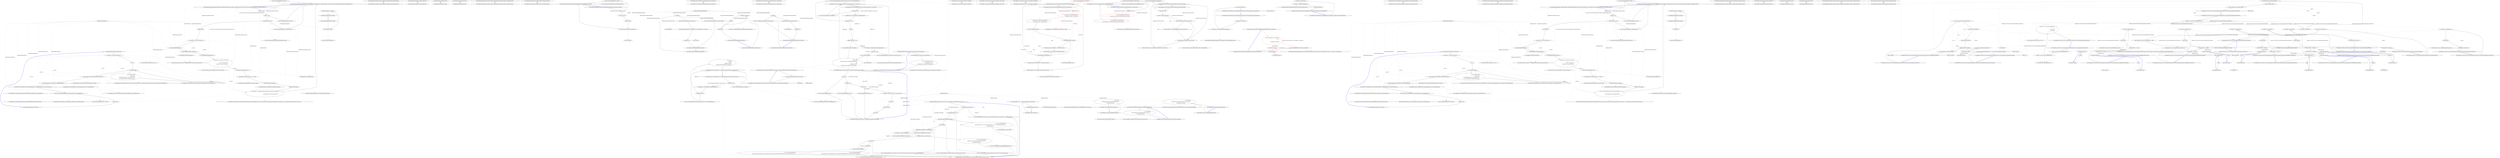 digraph  {
m0_27 [label="Entry System.ArgumentNullException.ArgumentNullException(string)", span="0-0", cluster="System.ArgumentNullException.ArgumentNullException(string)", file="RabbitMqChannel.cs"];
m0_28 [label="Entry System.Collections.Generic.List<T>.List()", span="0-0", cluster="System.Collections.Generic.List<T>.List()", file="RabbitMqChannel.cs"];
m0_38 [label="Entry Hangfire.BackgroundJobServer.Dispose()", span="108-108", cluster="Hangfire.BackgroundJobServer.Dispose()", file="RabbitMqChannel.cs"];
m0_39 [label="_processingServer.Dispose()", span="110-110", cluster="Hangfire.BackgroundJobServer.Dispose()", file="RabbitMqChannel.cs"];
m0_40 [label="Logger.Info(''Hangfire Server stopped.'')", span="111-111", cluster="Hangfire.BackgroundJobServer.Dispose()", file="RabbitMqChannel.cs"];
m0_41 [label="Exit Hangfire.BackgroundJobServer.Dispose()", span="108-108", cluster="Hangfire.BackgroundJobServer.Dispose()", file="RabbitMqChannel.cs"];
m0_4 [label="Entry Hangfire.BackgroundJobServer.BackgroundJobServer(Hangfire.BackgroundJobServerOptions)", span="58-58", cluster="Hangfire.BackgroundJobServer.BackgroundJobServer(Hangfire.BackgroundJobServerOptions)", file="RabbitMqChannel.cs"];
m0_5 [label="Exit Hangfire.BackgroundJobServer.BackgroundJobServer(Hangfire.BackgroundJobServerOptions)", span="58-58", cluster="Hangfire.BackgroundJobServer.BackgroundJobServer(Hangfire.BackgroundJobServerOptions)", file="RabbitMqChannel.cs"];
m0_0 [label="Entry Hangfire.BackgroundJobServer.BackgroundJobServer()", span="38-38", cluster="Hangfire.BackgroundJobServer.BackgroundJobServer()", file="RabbitMqChannel.cs"];
m0_1 [label="Exit Hangfire.BackgroundJobServer.BackgroundJobServer()", span="38-38", cluster="Hangfire.BackgroundJobServer.BackgroundJobServer()", file="RabbitMqChannel.cs"];
m0_60 [label="Entry Hangfire.Server.SchedulePoller.SchedulePoller(System.TimeSpan, Hangfire.States.IStateChangeProcess)", span="45-45", cluster="Hangfire.Server.SchedulePoller.SchedulePoller(System.TimeSpan, Hangfire.States.IStateChangeProcess)", file="RabbitMqChannel.cs"];
m0_63 [label="Entry Hangfire.BackgroundJobServer.Start()", span="135-135", cluster="Hangfire.BackgroundJobServer.Start()", file="RabbitMqChannel.cs"];
m0_64 [label="Exit Hangfire.BackgroundJobServer.Start()", span="135-135", cluster="Hangfire.BackgroundJobServer.Start()", file="RabbitMqChannel.cs"];
m0_61 [label="Entry Hangfire.Server.RecurringJobScheduler.RecurringJobScheduler(Hangfire.Client.IJobCreationProcess)", span="43-43", cluster="Hangfire.Server.RecurringJobScheduler.RecurringJobScheduler(Hangfire.Client.IJobCreationProcess)", file="RabbitMqChannel.cs"];
m0_62 [label="Entry Hangfire.Client.JobCreationProcess.JobCreationProcess(Hangfire.Common.IJobFilterProvider)", span="35-35", cluster="Hangfire.Client.JobCreationProcess.JobCreationProcess(Hangfire.Common.IJobFilterProvider)", file="RabbitMqChannel.cs"];
m0_37 [label="Entry Hangfire.Server.BackgroundProcessingServer.BackgroundProcessingServer(Hangfire.JobStorage, System.Collections.Generic.IEnumerable<Hangfire.Server.IServerProcess>, System.Collections.Generic.IDictionary<string, object>)", span="40-40", cluster="Hangfire.Server.BackgroundProcessingServer.BackgroundProcessingServer(Hangfire.JobStorage, System.Collections.Generic.IEnumerable<Hangfire.Server.IServerProcess>, System.Collections.Generic.IDictionary<string, object>)", file="RabbitMqChannel.cs"];
m0_35 [label="Entry Hangfire.JobStorage.WriteOptionsToLog(Hangfire.Logging.ILog)", span="68-68", cluster="Hangfire.JobStorage.WriteOptionsToLog(Hangfire.Logging.ILog)", file="RabbitMqChannel.cs"];
m0_55 [label="Entry Hangfire.Server.JobPerformanceProcess.JobPerformanceProcess(Hangfire.Common.IJobFilterProvider)", span="34-34", cluster="Hangfire.Server.JobPerformanceProcess.JobPerformanceProcess(Hangfire.Common.IJobFilterProvider)", file="RabbitMqChannel.cs"];
m0_32 [label="Entry System.Collections.Generic.Dictionary<TKey, TValue>.Dictionary()", span="0-0", cluster="System.Collections.Generic.Dictionary<TKey, TValue>.Dictionary()", file="RabbitMqChannel.cs"];
m0_36 [label="Entry Hangfire.BackgroundJobServerOptions.WriteToLog(Hangfire.Logging.ILog)", span="83-83", cluster="Hangfire.BackgroundJobServerOptions.WriteToLog(Hangfire.Logging.ILog)", file="RabbitMqChannel.cs"];
m0_58 [label="Entry Hangfire.Server.ServerHeartbeat.ServerHeartbeat(System.TimeSpan)", span="31-31", cluster="Hangfire.Server.ServerHeartbeat.ServerHeartbeat(System.TimeSpan)", file="RabbitMqChannel.cs"];
m0_54 [label="Entry Hangfire.Server.Worker.Worker(System.Collections.Generic.IEnumerable<string>, Hangfire.Server.IJobPerformanceProcess, Hangfire.States.IStateChangeProcess)", span="47-47", cluster="Hangfire.Server.Worker.Worker(System.Collections.Generic.IEnumerable<string>, Hangfire.Server.IJobPerformanceProcess, Hangfire.States.IStateChangeProcess)", file="RabbitMqChannel.cs"];
m0_34 [label="Entry Hangfire.Logging.ILog.InfoFormat(string, params object[])", span="210-210", cluster="Hangfire.Logging.ILog.InfoFormat(string, params object[])", file="RabbitMqChannel.cs"];
m0_65 [label="Entry Hangfire.BackgroundJobServer.Stop()", span="140-140", cluster="Hangfire.BackgroundJobServer.Stop()", file="RabbitMqChannel.cs"];
m0_66 [label="Exit Hangfire.BackgroundJobServer.Stop()", span="140-140", cluster="Hangfire.BackgroundJobServer.Stop()", file="RabbitMqChannel.cs"];
m0_30 [label="Entry System.Collections.Generic.List<T>.AddRange(System.Collections.Generic.IEnumerable<T>)", span="0-0", cluster="System.Collections.Generic.List<T>.AddRange(System.Collections.Generic.IEnumerable<T>)", file="RabbitMqChannel.cs"];
m0_33 [label="Entry Hangfire.Logging.ILog.Info(string)", span="202-202", cluster="Hangfire.Logging.ILog.Info(string)", file="RabbitMqChannel.cs"];
m0_8 [label="Entry Hangfire.BackgroundJobServer.BackgroundJobServer(Hangfire.BackgroundJobServerOptions, Hangfire.JobStorage, System.Collections.Generic.IEnumerable<Hangfire.Server.IBackgroundProcess>)", span="74-74", cluster="Hangfire.BackgroundJobServer.BackgroundJobServer(Hangfire.BackgroundJobServerOptions, Hangfire.JobStorage, System.Collections.Generic.IEnumerable<Hangfire.Server.IBackgroundProcess>)", file="RabbitMqChannel.cs"];
m0_9 [label="storage == null", span="79-79", cluster="Hangfire.BackgroundJobServer.BackgroundJobServer(Hangfire.BackgroundJobServerOptions, Hangfire.JobStorage, System.Collections.Generic.IEnumerable<Hangfire.Server.IBackgroundProcess>)", file="RabbitMqChannel.cs"];
m0_11 [label="options == null", span="80-80", cluster="Hangfire.BackgroundJobServer.BackgroundJobServer(Hangfire.BackgroundJobServerOptions, Hangfire.JobStorage, System.Collections.Generic.IEnumerable<Hangfire.Server.IBackgroundProcess>)", file="RabbitMqChannel.cs"];
m0_13 [label="additionalProcesses == null", span="81-81", cluster="Hangfire.BackgroundJobServer.BackgroundJobServer(Hangfire.BackgroundJobServerOptions, Hangfire.JobStorage, System.Collections.Generic.IEnumerable<Hangfire.Server.IBackgroundProcess>)", file="RabbitMqChannel.cs"];
m0_15 [label="_options = options", span="83-83", cluster="Hangfire.BackgroundJobServer.BackgroundJobServer(Hangfire.BackgroundJobServerOptions, Hangfire.JobStorage, System.Collections.Generic.IEnumerable<Hangfire.Server.IBackgroundProcess>)", file="RabbitMqChannel.cs"];
m0_18 [label="processes.AddRange(storage.GetComponents())", span="87-87", cluster="Hangfire.BackgroundJobServer.BackgroundJobServer(Hangfire.BackgroundJobServerOptions, Hangfire.JobStorage, System.Collections.Generic.IEnumerable<Hangfire.Server.IBackgroundProcess>)", file="RabbitMqChannel.cs"];
m0_19 [label="processes.AddRange(additionalProcesses)", span="88-88", cluster="Hangfire.BackgroundJobServer.BackgroundJobServer(Hangfire.BackgroundJobServerOptions, Hangfire.JobStorage, System.Collections.Generic.IEnumerable<Hangfire.Server.IBackgroundProcess>)", file="RabbitMqChannel.cs"];
m0_20 [label="var properties = new Dictionary<string, object>\r\n            {\r\n                { ''Queues'', options.Queues },\r\n                { ''WorkerCount'', options.WorkerCount }\r\n            }", span="90-94", cluster="Hangfire.BackgroundJobServer.BackgroundJobServer(Hangfire.BackgroundJobServerOptions, Hangfire.JobStorage, System.Collections.Generic.IEnumerable<Hangfire.Server.IBackgroundProcess>)", file="RabbitMqChannel.cs"];
m0_22 [label="Logger.InfoFormat(''Using job storage: '{0}'.'', storage)", span="97-97", cluster="Hangfire.BackgroundJobServer.BackgroundJobServer(Hangfire.BackgroundJobServerOptions, Hangfire.JobStorage, System.Collections.Generic.IEnumerable<Hangfire.Server.IBackgroundProcess>)", file="RabbitMqChannel.cs"];
m0_23 [label="storage.WriteOptionsToLog(Logger)", span="99-99", cluster="Hangfire.BackgroundJobServer.BackgroundJobServer(Hangfire.BackgroundJobServerOptions, Hangfire.JobStorage, System.Collections.Generic.IEnumerable<Hangfire.Server.IBackgroundProcess>)", file="RabbitMqChannel.cs"];
m0_24 [label="options.WriteToLog(Logger)", span="100-100", cluster="Hangfire.BackgroundJobServer.BackgroundJobServer(Hangfire.BackgroundJobServerOptions, Hangfire.JobStorage, System.Collections.Generic.IEnumerable<Hangfire.Server.IBackgroundProcess>)", file="RabbitMqChannel.cs"];
m0_25 [label="_processingServer = new BackgroundProcessingServer(storage, processes, properties)\r\n            {\r\n                ShutdownTimeout = options.ShutdownTimeout\r\n            }", span="102-105", cluster="Hangfire.BackgroundJobServer.BackgroundJobServer(Hangfire.BackgroundJobServerOptions, Hangfire.JobStorage, System.Collections.Generic.IEnumerable<Hangfire.Server.IBackgroundProcess>)", file="RabbitMqChannel.cs"];
m0_10 [label="throw new ArgumentNullException(''storage'');", span="79-79", cluster="Hangfire.BackgroundJobServer.BackgroundJobServer(Hangfire.BackgroundJobServerOptions, Hangfire.JobStorage, System.Collections.Generic.IEnumerable<Hangfire.Server.IBackgroundProcess>)", file="RabbitMqChannel.cs"];
m0_12 [label="throw new ArgumentNullException(''options'');", span="80-80", cluster="Hangfire.BackgroundJobServer.BackgroundJobServer(Hangfire.BackgroundJobServerOptions, Hangfire.JobStorage, System.Collections.Generic.IEnumerable<Hangfire.Server.IBackgroundProcess>)", file="RabbitMqChannel.cs"];
m0_14 [label="throw new ArgumentNullException(''additionalProcesses'');", span="81-81", cluster="Hangfire.BackgroundJobServer.BackgroundJobServer(Hangfire.BackgroundJobServerOptions, Hangfire.JobStorage, System.Collections.Generic.IEnumerable<Hangfire.Server.IBackgroundProcess>)", file="RabbitMqChannel.cs"];
m0_16 [label="var processes = new List<IServerProcess>()", span="85-85", cluster="Hangfire.BackgroundJobServer.BackgroundJobServer(Hangfire.BackgroundJobServerOptions, Hangfire.JobStorage, System.Collections.Generic.IEnumerable<Hangfire.Server.IBackgroundProcess>)", file="RabbitMqChannel.cs"];
m0_17 [label="processes.AddRange(GetProcesses())", span="86-86", cluster="Hangfire.BackgroundJobServer.BackgroundJobServer(Hangfire.BackgroundJobServerOptions, Hangfire.JobStorage, System.Collections.Generic.IEnumerable<Hangfire.Server.IBackgroundProcess>)", file="RabbitMqChannel.cs"];
m0_21 [label="Logger.Info(''Starting Hangfire Server'')", span="96-96", cluster="Hangfire.BackgroundJobServer.BackgroundJobServer(Hangfire.BackgroundJobServerOptions, Hangfire.JobStorage, System.Collections.Generic.IEnumerable<Hangfire.Server.IBackgroundProcess>)", file="RabbitMqChannel.cs"];
m0_26 [label="Exit Hangfire.BackgroundJobServer.BackgroundJobServer(Hangfire.BackgroundJobServerOptions, Hangfire.JobStorage, System.Collections.Generic.IEnumerable<Hangfire.Server.IBackgroundProcess>)", span="74-74", cluster="Hangfire.BackgroundJobServer.BackgroundJobServer(Hangfire.BackgroundJobServerOptions, Hangfire.JobStorage, System.Collections.Generic.IEnumerable<Hangfire.Server.IBackgroundProcess>)", file="RabbitMqChannel.cs"];
m0_56 [label="Entry Hangfire.States.StateChangeProcess.StateChangeProcess(Hangfire.Common.IJobFilterProvider)", span="35-35", cluster="Hangfire.States.StateChangeProcess.StateChangeProcess(Hangfire.Common.IJobFilterProvider)", file="RabbitMqChannel.cs"];
m0_29 [label="Entry Hangfire.BackgroundJobServer.GetProcesses()", span="114-114", cluster="Hangfire.BackgroundJobServer.GetProcesses()", file="RabbitMqChannel.cs"];
m0_43 [label="var processes = new List<IServerProcess>()", span="116-116", cluster="Hangfire.BackgroundJobServer.GetProcesses()", file="RabbitMqChannel.cs"];
m0_44 [label="var i = 0", span="118-118", cluster="Hangfire.BackgroundJobServer.GetProcesses()", file="RabbitMqChannel.cs"];
m0_46 [label="processes.Add(new Worker(\r\n                    _options.Queues, \r\n                    new JobPerformanceProcess(_options.FilterProvider), \r\n                    new StateChangeProcess(_options.FilterProvider)))", span="120-123", cluster="Hangfire.BackgroundJobServer.GetProcesses()", file="RabbitMqChannel.cs"];
m0_48 [label="processes.Add(new ServerHeartbeat(_options.HeartbeatInterval))", span="126-126", cluster="Hangfire.BackgroundJobServer.GetProcesses()", file="RabbitMqChannel.cs"];
m0_49 [label="processes.Add(new ServerWatchdog(_options.ServerWatchdogOptions))", span="127-127", cluster="Hangfire.BackgroundJobServer.GetProcesses()", file="RabbitMqChannel.cs"];
m0_50 [label="processes.Add(new SchedulePoller(_options.SchedulePollingInterval, new StateChangeProcess(_options.FilterProvider)))", span="128-128", cluster="Hangfire.BackgroundJobServer.GetProcesses()", file="RabbitMqChannel.cs"];
m0_51 [label="processes.Add(new RecurringJobScheduler(new JobCreationProcess(_options.FilterProvider)))", span="129-129", cluster="Hangfire.BackgroundJobServer.GetProcesses()", file="RabbitMqChannel.cs"];
m0_52 [label="return processes;", span="131-131", cluster="Hangfire.BackgroundJobServer.GetProcesses()", file="RabbitMqChannel.cs"];
m0_45 [label="i < _options.WorkerCount", span="118-118", cluster="Hangfire.BackgroundJobServer.GetProcesses()", file="RabbitMqChannel.cs"];
m0_47 [label="i++", span="118-118", cluster="Hangfire.BackgroundJobServer.GetProcesses()", file="RabbitMqChannel.cs"];
m0_53 [label="Exit Hangfire.BackgroundJobServer.GetProcesses()", span="114-114", cluster="Hangfire.BackgroundJobServer.GetProcesses()", file="RabbitMqChannel.cs"];
m0_57 [label="Entry System.Collections.Generic.List<T>.Add(T)", span="0-0", cluster="System.Collections.Generic.List<T>.Add(T)", file="RabbitMqChannel.cs"];
m0_31 [label="Entry Hangfire.JobStorage.GetComponents()", span="58-58", cluster="Hangfire.JobStorage.GetComponents()", file="RabbitMqChannel.cs"];
m0_59 [label="Entry Hangfire.Server.ServerWatchdog.ServerWatchdog(Hangfire.Server.ServerWatchdogOptions)", span="32-32", cluster="Hangfire.Server.ServerWatchdog.ServerWatchdog(Hangfire.Server.ServerWatchdogOptions)", file="RabbitMqChannel.cs"];
m0_6 [label="Entry Hangfire.BackgroundJobServer.BackgroundJobServer(Hangfire.BackgroundJobServerOptions, Hangfire.JobStorage)", span="69-69", cluster="Hangfire.BackgroundJobServer.BackgroundJobServer(Hangfire.BackgroundJobServerOptions, Hangfire.JobStorage)", file="RabbitMqChannel.cs"];
m0_7 [label="Exit Hangfire.BackgroundJobServer.BackgroundJobServer(Hangfire.BackgroundJobServerOptions, Hangfire.JobStorage)", span="69-69", cluster="Hangfire.BackgroundJobServer.BackgroundJobServer(Hangfire.BackgroundJobServerOptions, Hangfire.JobStorage)", file="RabbitMqChannel.cs"];
m0_42 [label="Entry System.IDisposable.Dispose()", span="0-0", cluster="System.IDisposable.Dispose()", file="RabbitMqChannel.cs"];
m0_2 [label="Entry Hangfire.BackgroundJobServer.BackgroundJobServer(Hangfire.JobStorage)", span="48-48", cluster="Hangfire.BackgroundJobServer.BackgroundJobServer(Hangfire.JobStorage)", file="RabbitMqChannel.cs"];
m0_3 [label="Exit Hangfire.BackgroundJobServer.BackgroundJobServer(Hangfire.JobStorage)", span="48-48", cluster="Hangfire.BackgroundJobServer.BackgroundJobServer(Hangfire.JobStorage)", file="RabbitMqChannel.cs"];
m0_67 [label="Hangfire.BackgroundJobServer", span="", file="RabbitMqChannel.cs"];
m3_7 [label="Entry System.ArgumentNullException.ArgumentNullException(string)", span="0-0", cluster="System.ArgumentNullException.ArgumentNullException(string)", file="RabbitMqFetchedJob.cs"];
m3_24 [label="Entry Unk.BasicNack", span="", cluster="Unk.BasicNack", file="RabbitMqFetchedJob.cs"];
m3_9 [label="Entry HangFire.RabbitMQ.RabbitMqFetchedJob.RemoveFromQueue()", span="27-27", cluster="HangFire.RabbitMQ.RabbitMqFetchedJob.RemoveFromQueue()", file="RabbitMqFetchedJob.cs"];
m3_10 [label=_completed, span="29-29", cluster="HangFire.RabbitMQ.RabbitMqFetchedJob.RemoveFromQueue()", file="RabbitMqFetchedJob.cs"];
m3_11 [label="throw new InvalidOperationException(''Job already completed'');", span="29-29", cluster="HangFire.RabbitMQ.RabbitMqFetchedJob.RemoveFromQueue()", file="RabbitMqFetchedJob.cs"];
m3_12 [label="_channel.BasicAck(_message.DeliveryTag, false)", span="30-30", cluster="HangFire.RabbitMQ.RabbitMqFetchedJob.RemoveFromQueue()", file="RabbitMqFetchedJob.cs"];
m3_13 [label="_completed = true", span="31-31", cluster="HangFire.RabbitMQ.RabbitMqFetchedJob.RemoveFromQueue()", file="RabbitMqFetchedJob.cs"];
m3_14 [label="Exit HangFire.RabbitMQ.RabbitMqFetchedJob.RemoveFromQueue()", span="27-27", cluster="HangFire.RabbitMQ.RabbitMqFetchedJob.RemoveFromQueue()", file="RabbitMqFetchedJob.cs"];
m3_17 [label="Entry HangFire.RabbitMQ.RabbitMqFetchedJob.Requeue()", span="34-34", cluster="HangFire.RabbitMQ.RabbitMqFetchedJob.Requeue()", file="RabbitMqFetchedJob.cs"];
m3_18 [label=_completed, span="36-36", cluster="HangFire.RabbitMQ.RabbitMqFetchedJob.Requeue()", file="RabbitMqFetchedJob.cs"];
m3_19 [label="throw new InvalidOperationException(''Job already completed'');", span="36-36", cluster="HangFire.RabbitMQ.RabbitMqFetchedJob.Requeue()", file="RabbitMqFetchedJob.cs"];
m3_20 [label="_channel.BasicNack(_message.DeliveryTag, false, true)", span="37-37", cluster="HangFire.RabbitMQ.RabbitMqFetchedJob.Requeue()", file="RabbitMqFetchedJob.cs"];
m3_21 [label="_channel.Close(global::RabbitMQ.Client.Framing.v0_9_1.Constants.ReplySuccess, ''Requeue'')", span="38-38", cluster="HangFire.RabbitMQ.RabbitMqFetchedJob.Requeue()", file="RabbitMqFetchedJob.cs"];
m3_22 [label="_completed = true", span="40-40", cluster="HangFire.RabbitMQ.RabbitMqFetchedJob.Requeue()", file="RabbitMqFetchedJob.cs"];
m3_23 [label="Exit HangFire.RabbitMQ.RabbitMqFetchedJob.Requeue()", span="34-34", cluster="HangFire.RabbitMQ.RabbitMqFetchedJob.Requeue()", file="RabbitMqFetchedJob.cs"];
m3_26 [label="Entry HangFire.RabbitMQ.RabbitMqFetchedJob.Dispose()", span="43-43", cluster="HangFire.RabbitMQ.RabbitMqFetchedJob.Dispose()", file="RabbitMqFetchedJob.cs"];
m3_27 [label="!_completed && !_disposed", span="45-45", cluster="HangFire.RabbitMQ.RabbitMqFetchedJob.Dispose()", file="RabbitMqFetchedJob.cs"];
m3_28 [label="Requeue()", span="47-47", cluster="HangFire.RabbitMQ.RabbitMqFetchedJob.Dispose()", file="RabbitMqFetchedJob.cs"];
m3_29 [label="_disposed = true", span="50-50", cluster="HangFire.RabbitMQ.RabbitMqFetchedJob.Dispose()", file="RabbitMqFetchedJob.cs"];
m3_30 [label="Exit HangFire.RabbitMQ.RabbitMqFetchedJob.Dispose()", span="43-43", cluster="HangFire.RabbitMQ.RabbitMqFetchedJob.Dispose()", file="RabbitMqFetchedJob.cs"];
m3_16 [label="Entry Unk.BasicAck", span="", cluster="Unk.BasicAck", file="RabbitMqFetchedJob.cs"];
m3_0 [label="Entry HangFire.RabbitMQ.RabbitMqFetchedJob.RabbitMqFetchedJob(BasicDeliverEventArgs, ref IModel)", span="15-15", cluster="HangFire.RabbitMQ.RabbitMqFetchedJob.RabbitMqFetchedJob(BasicDeliverEventArgs, ref IModel)", file="RabbitMqFetchedJob.cs"];
m3_1 [label="message == null", span="17-17", cluster="HangFire.RabbitMQ.RabbitMqFetchedJob.RabbitMqFetchedJob(BasicDeliverEventArgs, ref IModel)", file="RabbitMqFetchedJob.cs"];
m3_3 [label="_message = message", span="19-19", cluster="HangFire.RabbitMQ.RabbitMqFetchedJob.RabbitMqFetchedJob(BasicDeliverEventArgs, ref IModel)", file="RabbitMqFetchedJob.cs"];
m3_4 [label="_channel = channel", span="20-20", cluster="HangFire.RabbitMQ.RabbitMqFetchedJob.RabbitMqFetchedJob(BasicDeliverEventArgs, ref IModel)", file="RabbitMqFetchedJob.cs"];
m3_2 [label="throw new ArgumentNullException(''message'');", span="17-17", cluster="HangFire.RabbitMQ.RabbitMqFetchedJob.RabbitMqFetchedJob(BasicDeliverEventArgs, ref IModel)", file="RabbitMqFetchedJob.cs"];
m3_5 [label="JobId = Encoding.UTF8.GetString(_message.Body)", span="22-22", cluster="HangFire.RabbitMQ.RabbitMqFetchedJob.RabbitMqFetchedJob(BasicDeliverEventArgs, ref IModel)", file="RabbitMqFetchedJob.cs"];
m3_6 [label="Exit HangFire.RabbitMQ.RabbitMqFetchedJob.RabbitMqFetchedJob(BasicDeliverEventArgs, ref IModel)", span="15-15", cluster="HangFire.RabbitMQ.RabbitMqFetchedJob.RabbitMqFetchedJob(BasicDeliverEventArgs, ref IModel)", file="RabbitMqFetchedJob.cs"];
m3_8 [label="Entry Unk.GetString", span="", cluster="Unk.GetString", file="RabbitMqFetchedJob.cs"];
m3_25 [label="Entry Unk.Close", span="", cluster="Unk.Close", file="RabbitMqFetchedJob.cs"];
m3_15 [label="Entry System.InvalidOperationException.InvalidOperationException(string)", span="0-0", cluster="System.InvalidOperationException.InvalidOperationException(string)", file="RabbitMqFetchedJob.cs"];
m3_31 [label="HangFire.RabbitMQ.RabbitMqFetchedJob", span="", file="RabbitMqFetchedJob.cs"];
m4_2 [label="Entry HangFire.Filters.IClientFilter.OnCreated(HangFire.Filters.CreatedContext)", span="5-5", cluster="HangFire.Filters.IClientFilter.OnCreated(HangFire.Filters.CreatedContext)", file="RabbitMqJobQueue.cs"];
m4_3 [label="Exit HangFire.Filters.IClientFilter.OnCreated(HangFire.Filters.CreatedContext)", span="5-5", cluster="HangFire.Filters.IClientFilter.OnCreated(HangFire.Filters.CreatedContext)", file="RabbitMqJobQueue.cs"];
m4_0 [label="Entry HangFire.Filters.IClientFilter.OnCreating(HangFire.Filters.CreatingContext)", span="4-4", cluster="HangFire.Filters.IClientFilter.OnCreating(HangFire.Filters.CreatingContext)", file="RabbitMqJobQueue.cs"];
m4_1 [label="Exit HangFire.Filters.IClientFilter.OnCreating(HangFire.Filters.CreatingContext)", span="4-4", cluster="HangFire.Filters.IClientFilter.OnCreating(HangFire.Filters.CreatingContext)", file="RabbitMqJobQueue.cs"];
m5_57 [label="Entry Hangfire.Common.Job.GetExpressionValues(System.Collections.Generic.IEnumerable<System.Linq.Expressions.Expression>)", span="307-307", cluster="Hangfire.Common.Job.GetExpressionValues(System.Collections.Generic.IEnumerable<System.Linq.Expressions.Expression>)", file="RabbitMqJobQueueFacts.cs"];
m5_88 [label="return expressions.Select(GetExpressionValue).ToArray();", span="309-309", cluster="Hangfire.Common.Job.GetExpressionValues(System.Collections.Generic.IEnumerable<System.Linq.Expressions.Expression>)", file="RabbitMqJobQueueFacts.cs"];
m5_89 [label="Exit Hangfire.Common.Job.GetExpressionValues(System.Collections.Generic.IEnumerable<System.Linq.Expressions.Expression>)", span="307-307", cluster="Hangfire.Common.Job.GetExpressionValues(System.Collections.Generic.IEnumerable<System.Linq.Expressions.Expression>)", file="RabbitMqJobQueueFacts.cs"];
m5_18 [label="Entry System.ArgumentNullException.ArgumentNullException(string)", span="0-0", cluster="System.ArgumentNullException.ArgumentNullException(string)", file="RabbitMqJobQueueFacts.cs"];
m5_0 [label="Entry Hangfire.Common.Job.Job(System.Reflection.MethodInfo)", span="62-62", cluster="Hangfire.Common.Job.Job(System.Reflection.MethodInfo)", file="RabbitMqJobQueueFacts.cs"];
m5_1 [label="Exit Hangfire.Common.Job.Job(System.Reflection.MethodInfo)", span="62-62", cluster="Hangfire.Common.Job.Job(System.Reflection.MethodInfo)", file="RabbitMqJobQueueFacts.cs"];
m5_24 [label="Entry string.Format(string, object, object)", span="0-0", cluster="string.Format(string, object, object)", file="RabbitMqJobQueueFacts.cs"];
m5_6 [label="Entry Hangfire.Common.Job.Job(System.Type, System.Reflection.MethodInfo, params object[])", span="116-116", cluster="Hangfire.Common.Job.Job(System.Type, System.Reflection.MethodInfo, params object[])", file="RabbitMqJobQueueFacts.cs"];
m5_7 [label="type == null", span="118-118", cluster="Hangfire.Common.Job.Job(System.Type, System.Reflection.MethodInfo, params object[])", file="RabbitMqJobQueueFacts.cs"];
m5_9 [label="method == null", span="119-119", cluster="Hangfire.Common.Job.Job(System.Type, System.Reflection.MethodInfo, params object[])", file="RabbitMqJobQueueFacts.cs"];
m5_11 [label="args == null", span="120-120", cluster="Hangfire.Common.Job.Job(System.Type, System.Reflection.MethodInfo, params object[])", file="RabbitMqJobQueueFacts.cs"];
m5_13 [label="Validate(type, ''type'', method, ''method'', args.Length, ''args'')", span="122-122", cluster="Hangfire.Common.Job.Job(System.Type, System.Reflection.MethodInfo, params object[])", file="RabbitMqJobQueueFacts.cs"];
m5_14 [label="Type = type", span="124-124", cluster="Hangfire.Common.Job.Job(System.Type, System.Reflection.MethodInfo, params object[])", file="RabbitMqJobQueueFacts.cs"];
m5_15 [label="Method = method", span="125-125", cluster="Hangfire.Common.Job.Job(System.Type, System.Reflection.MethodInfo, params object[])", file="RabbitMqJobQueueFacts.cs"];
m5_16 [label="Args = args", span="126-126", cluster="Hangfire.Common.Job.Job(System.Type, System.Reflection.MethodInfo, params object[])", file="RabbitMqJobQueueFacts.cs"];
m5_8 [label="throw new ArgumentNullException(''type'');", span="118-118", cluster="Hangfire.Common.Job.Job(System.Type, System.Reflection.MethodInfo, params object[])", file="RabbitMqJobQueueFacts.cs"];
m5_10 [label="throw new ArgumentNullException(''method'');", span="119-119", cluster="Hangfire.Common.Job.Job(System.Type, System.Reflection.MethodInfo, params object[])", file="RabbitMqJobQueueFacts.cs"];
m5_12 [label="throw new ArgumentNullException(''args'');", span="120-120", cluster="Hangfire.Common.Job.Job(System.Type, System.Reflection.MethodInfo, params object[])", file="RabbitMqJobQueueFacts.cs"];
m5_17 [label="Exit Hangfire.Common.Job.Job(System.Type, System.Reflection.MethodInfo, params object[])", span="116-116", cluster="Hangfire.Common.Job.Job(System.Type, System.Reflection.MethodInfo, params object[])", file="RabbitMqJobQueueFacts.cs"];
m5_95 [label="Entry Hangfire.Common.CachedExpressionCompiler.Evaluate(System.Linq.Expressions.Expression)", span="25-25", cluster="Hangfire.Common.CachedExpressionCompiler.Evaluate(System.Linq.Expressions.Expression)", file="RabbitMqJobQueueFacts.cs"];
m5_37 [label="Entry System.Collections.IEnumerable.Cast<TResult>()", span="0-0", cluster="System.Collections.IEnumerable.Cast<TResult>()", file="RabbitMqJobQueueFacts.cs"];
m5_86 [label="Entry System.Type.IsAssignableFrom(System.Type)", span="0-0", cluster="System.Type.IsAssignableFrom(System.Type)", file="RabbitMqJobQueueFacts.cs"];
m5_56 [label="Entry object.GetType()", span="0-0", cluster="object.GetType()", file="RabbitMqJobQueueFacts.cs"];
m5_25 [label="Entry Hangfire.Common.Job.GetTypeFilterAttributes(bool)", span="155-155", cluster="Hangfire.Common.Job.GetTypeFilterAttributes(bool)", file="RabbitMqJobQueueFacts.cs"];
m5_26 [label="return useCache\r\n                ? ReflectedAttributeCache.GetTypeFilterAttributes(Type)\r\n                : GetFilterAttributes(Type);", span="157-159", cluster="Hangfire.Common.Job.GetTypeFilterAttributes(bool)", file="RabbitMqJobQueueFacts.cs"];
m5_27 [label="Exit Hangfire.Common.Job.GetTypeFilterAttributes(bool)", span="155-155", cluster="Hangfire.Common.Job.GetTypeFilterAttributes(bool)", file="RabbitMqJobQueueFacts.cs"];
m5_36 [label="Entry System.Reflection.MemberInfo.GetCustomAttributes(System.Type, bool)", span="0-0", cluster="System.Reflection.MemberInfo.GetCustomAttributes(System.Type, bool)", file="RabbitMqJobQueueFacts.cs"];
m5_28 [label="Entry Hangfire.Common.ReflectedAttributeCache.GetTypeFilterAttributes(System.Type)", span="33-33", cluster="Hangfire.Common.ReflectedAttributeCache.GetTypeFilterAttributes(System.Type)", file="RabbitMqJobQueueFacts.cs"];
m5_54 [label="Entry Hangfire.Common.Job.GetExpressionValue(System.Linq.Expressions.Expression)", span="312-312", cluster="Hangfire.Common.Job.GetExpressionValue(System.Linq.Expressions.Expression)", file="RabbitMqJobQueueFacts.cs"];
m5_92 [label="var constantExpression = expression as ConstantExpression", span="314-314", cluster="Hangfire.Common.Job.GetExpressionValue(System.Linq.Expressions.Expression)", file="RabbitMqJobQueueFacts.cs"];
m5_93 [label="return constantExpression != null\r\n                ? constantExpression.Value\r\n                : CachedExpressionCompiler.Evaluate(expression);", span="316-318", cluster="Hangfire.Common.Job.GetExpressionValue(System.Linq.Expressions.Expression)", file="RabbitMqJobQueueFacts.cs"];
m5_94 [label="Exit Hangfire.Common.Job.GetExpressionValue(System.Linq.Expressions.Expression)", span="312-312", cluster="Hangfire.Common.Job.GetExpressionValue(System.Linq.Expressions.Expression)", file="RabbitMqJobQueueFacts.cs"];
m5_91 [label="Entry Unk.ToArray", span="", cluster="Unk.ToArray", file="RabbitMqJobQueueFacts.cs"];
m5_55 [label="Entry System.InvalidOperationException.InvalidOperationException(string)", span="0-0", cluster="System.InvalidOperationException.InvalidOperationException(string)", file="RabbitMqJobQueueFacts.cs"];
m5_2 [label="Entry Hangfire.Common.Job.Job(System.Reflection.MethodInfo, params object[])", span="75-75", cluster="Hangfire.Common.Job.Job(System.Reflection.MethodInfo, params object[])", file="RabbitMqJobQueueFacts.cs"];
m5_3 [label="Exit Hangfire.Common.Job.Job(System.Reflection.MethodInfo, params object[])", span="75-75", cluster="Hangfire.Common.Job.Job(System.Reflection.MethodInfo, params object[])", file="RabbitMqJobQueueFacts.cs"];
m5_53 [label="Entry System.NotSupportedException.NotSupportedException(string)", span="0-0", cluster="System.NotSupportedException.NotSupportedException(string)", file="RabbitMqJobQueueFacts.cs"];
m5_58 [label="Entry Hangfire.Common.Job.FromExpression<T>(System.Linq.Expressions.Expression<System.Action<T>>)", span="226-226", cluster="Hangfire.Common.Job.FromExpression<T>(System.Linq.Expressions.Expression<System.Action<T>>)", file="RabbitMqJobQueueFacts.cs"];
m5_59 [label="methodCall == null", span="228-228", cluster="Hangfire.Common.Job.FromExpression<T>(System.Linq.Expressions.Expression<System.Action<T>>)", file="RabbitMqJobQueueFacts.cs"];
m5_61 [label="var callExpression = methodCall.Body as MethodCallExpression", span="230-230", cluster="Hangfire.Common.Job.FromExpression<T>(System.Linq.Expressions.Expression<System.Action<T>>)", file="RabbitMqJobQueueFacts.cs"];
m5_60 [label="throw new ArgumentNullException(''methodCall'');", span="228-228", cluster="Hangfire.Common.Job.FromExpression<T>(System.Linq.Expressions.Expression<System.Action<T>>)", file="RabbitMqJobQueueFacts.cs"];
m5_62 [label="callExpression == null", span="231-231", cluster="Hangfire.Common.Job.FromExpression<T>(System.Linq.Expressions.Expression<System.Action<T>>)", file="RabbitMqJobQueueFacts.cs"];
m5_64 [label="return new Job(\r\n                typeof(T),\r\n                callExpression.Method,\r\n                GetExpressionValues(callExpression.Arguments));", span="236-239", cluster="Hangfire.Common.Job.FromExpression<T>(System.Linq.Expressions.Expression<System.Action<T>>)", file="RabbitMqJobQueueFacts.cs"];
m5_63 [label="throw new NotSupportedException(''Expression body should be of type `MethodCallExpression`'');", span="233-233", cluster="Hangfire.Common.Job.FromExpression<T>(System.Linq.Expressions.Expression<System.Action<T>>)", file="RabbitMqJobQueueFacts.cs"];
m5_65 [label="Exit Hangfire.Common.Job.FromExpression<T>(System.Linq.Expressions.Expression<System.Action<T>>)", span="226-226", cluster="Hangfire.Common.Job.FromExpression<T>(System.Linq.Expressions.Expression<System.Action<T>>)", file="RabbitMqJobQueueFacts.cs"];
m5_29 [label="Entry Hangfire.Common.Job.GetFilterAttributes(System.Reflection.MemberInfo)", span="169-169", cluster="Hangfire.Common.Job.GetFilterAttributes(System.Reflection.MemberInfo)", file="RabbitMqJobQueueFacts.cs"];
m5_34 [label="return memberInfo\r\n                .GetCustomAttributes(typeof(JobFilterAttribute), inherit: true)\r\n                .Cast<JobFilterAttribute>();", span="171-173", cluster="Hangfire.Common.Job.GetFilterAttributes(System.Reflection.MemberInfo)", file="RabbitMqJobQueueFacts.cs"];
m5_35 [label="Exit Hangfire.Common.Job.GetFilterAttributes(System.Reflection.MemberInfo)", span="169-169", cluster="Hangfire.Common.Job.GetFilterAttributes(System.Reflection.MemberInfo)", file="RabbitMqJobQueueFacts.cs"];
m5_33 [label="Entry Hangfire.Common.ReflectedAttributeCache.GetMethodFilterAttributes(System.Reflection.MethodInfo)", span="38-38", cluster="Hangfire.Common.ReflectedAttributeCache.GetMethodFilterAttributes(System.Reflection.MethodInfo)", file="RabbitMqJobQueueFacts.cs"];
m5_90 [label="Entry Unk.Select", span="", cluster="Unk.Select", file="RabbitMqJobQueueFacts.cs"];
m5_85 [label="Entry System.ArgumentException.ArgumentException(string, string)", span="0-0", cluster="System.ArgumentException.ArgumentException(string, string)", file="RabbitMqJobQueueFacts.cs"];
m5_30 [label="Entry Hangfire.Common.Job.GetMethodFilterAttributes(bool)", span="162-162", cluster="Hangfire.Common.Job.GetMethodFilterAttributes(bool)", file="RabbitMqJobQueueFacts.cs"];
m5_31 [label="return useCache\r\n                ? ReflectedAttributeCache.GetMethodFilterAttributes(Method)\r\n                : GetFilterAttributes(Method);", span="164-166", cluster="Hangfire.Common.Job.GetMethodFilterAttributes(bool)", file="RabbitMqJobQueueFacts.cs"];
m5_32 [label="Exit Hangfire.Common.Job.GetMethodFilterAttributes(bool)", span="162-162", cluster="Hangfire.Common.Job.GetMethodFilterAttributes(bool)", file="RabbitMqJobQueueFacts.cs"];
m5_20 [label="Entry Hangfire.Common.Job.ToString()", span="150-150", cluster="Hangfire.Common.Job.ToString()", file="RabbitMqJobQueueFacts.cs"];
m5_21 [label="return String.Format(''{0}.{1}'', Type.ToGenericTypeString(), Method.Name);", span="152-152", cluster="Hangfire.Common.Job.ToString()", file="RabbitMqJobQueueFacts.cs"];
m5_22 [label="Exit Hangfire.Common.Job.ToString()", span="150-150", cluster="Hangfire.Common.Job.ToString()", file="RabbitMqJobQueueFacts.cs"];
m5_87 [label="Entry System.Reflection.MethodBase.GetParameters()", span="0-0", cluster="System.Reflection.MethodBase.GetParameters()", file="RabbitMqJobQueueFacts.cs"];
m5_4 [label="Entry Hangfire.Common.Job.Job(System.Type, System.Reflection.MethodInfo)", span="96-96", cluster="Hangfire.Common.Job.Job(System.Type, System.Reflection.MethodInfo)", file="RabbitMqJobQueueFacts.cs"];
m5_5 [label="Exit Hangfire.Common.Job.Job(System.Type, System.Reflection.MethodInfo)", span="96-96", cluster="Hangfire.Common.Job.Job(System.Type, System.Reflection.MethodInfo)", file="RabbitMqJobQueueFacts.cs"];
m5_19 [label="Entry Hangfire.Common.Job.Validate(System.Type, string, System.Reflection.MethodInfo, string, int, string)", span="242-242", cluster="Hangfire.Common.Job.Validate(System.Type, string, System.Reflection.MethodInfo, string, int, string)", file="RabbitMqJobQueueFacts.cs"];
m5_66 [label="method.ContainsGenericParameters", span="251-251", cluster="Hangfire.Common.Job.Validate(System.Type, string, System.Reflection.MethodInfo, string, int, string)", file="RabbitMqJobQueueFacts.cs"];
m5_67 [label="throw new ArgumentException(''Job method can not contain unassigned generic type parameters.'', methodParameterName);", span="253-253", cluster="Hangfire.Common.Job.Validate(System.Type, string, System.Reflection.MethodInfo, string, int, string)", file="RabbitMqJobQueueFacts.cs"];
m5_68 [label="method.DeclaringType == null", span="256-256", cluster="Hangfire.Common.Job.Validate(System.Type, string, System.Reflection.MethodInfo, string, int, string)", file="RabbitMqJobQueueFacts.cs"];
m5_70 [label="!method.DeclaringType.IsAssignableFrom(type)", span="261-261", cluster="Hangfire.Common.Job.Validate(System.Type, string, System.Reflection.MethodInfo, string, int, string)", file="RabbitMqJobQueueFacts.cs"];
m5_71 [label="throw new ArgumentException(\r\n                    String.Format(''The type `{0}` must be derived from the `{1}` type.'', method.DeclaringType, type),\r\n                    typeParameterName);", span="263-265", cluster="Hangfire.Common.Job.Validate(System.Type, string, System.Reflection.MethodInfo, string, int, string)", file="RabbitMqJobQueueFacts.cs"];
m5_72 [label="!method.IsPublic", span="268-268", cluster="Hangfire.Common.Job.Validate(System.Type, string, System.Reflection.MethodInfo, string, int, string)", file="RabbitMqJobQueueFacts.cs"];
m5_74 [label="typeof(Task).IsAssignableFrom(method.ReturnType)", span="273-273", cluster="Hangfire.Common.Job.Validate(System.Type, string, System.Reflection.MethodInfo, string, int, string)", file="RabbitMqJobQueueFacts.cs"];
m5_76 [label="var parameters = method.GetParameters()", span="278-278", cluster="Hangfire.Common.Job.Validate(System.Type, string, System.Reflection.MethodInfo, string, int, string)", file="RabbitMqJobQueueFacts.cs"];
m5_77 [label="parameters.Length != argumentCount", span="280-280", cluster="Hangfire.Common.Job.Validate(System.Type, string, System.Reflection.MethodInfo, string, int, string)", file="RabbitMqJobQueueFacts.cs"];
m5_78 [label="throw new ArgumentException(\r\n                    ''Argument count must be equal to method parameter count.'',\r\n                    argumentParameterName);", span="282-284", cluster="Hangfire.Common.Job.Validate(System.Type, string, System.Reflection.MethodInfo, string, int, string)", file="RabbitMqJobQueueFacts.cs"];
m5_69 [label="throw new NotSupportedException(''Global methods are not supported. Use class methods instead.'');", span="258-258", cluster="Hangfire.Common.Job.Validate(System.Type, string, System.Reflection.MethodInfo, string, int, string)", file="RabbitMqJobQueueFacts.cs"];
m5_73 [label="throw new NotSupportedException(''Only public methods can be invoked in the background.'');", span="270-270", cluster="Hangfire.Common.Job.Validate(System.Type, string, System.Reflection.MethodInfo, string, int, string)", file="RabbitMqJobQueueFacts.cs"];
m5_75 [label="throw new NotSupportedException(''Async methods are not supported. Please make them synchronous before using them in background.'');", span="275-275", cluster="Hangfire.Common.Job.Validate(System.Type, string, System.Reflection.MethodInfo, string, int, string)", file="RabbitMqJobQueueFacts.cs"];
m5_79 [label=parameters, span="287-287", cluster="Hangfire.Common.Job.Validate(System.Type, string, System.Reflection.MethodInfo, string, int, string)", file="RabbitMqJobQueueFacts.cs"];
m5_80 [label="parameter.IsOut", span="293-293", cluster="Hangfire.Common.Job.Validate(System.Type, string, System.Reflection.MethodInfo, string, int, string)", file="RabbitMqJobQueueFacts.cs"];
m5_82 [label="parameter.ParameterType.IsByRef", span="299-299", cluster="Hangfire.Common.Job.Validate(System.Type, string, System.Reflection.MethodInfo, string, int, string)", file="RabbitMqJobQueueFacts.cs"];
m5_81 [label="throw new NotSupportedException(\r\n                        ''Output parameters are not supported: there is no guarantee that specified method will be invoked inside the same process.'');", span="295-296", cluster="Hangfire.Common.Job.Validate(System.Type, string, System.Reflection.MethodInfo, string, int, string)", file="RabbitMqJobQueueFacts.cs"];
m5_83 [label="throw new NotSupportedException(\r\n                        ''Parameters, passed by reference, are not supported: there is no guarantee that specified method will be invoked inside the same process.'');", span="301-302", cluster="Hangfire.Common.Job.Validate(System.Type, string, System.Reflection.MethodInfo, string, int, string)", file="RabbitMqJobQueueFacts.cs"];
m5_84 [label="Exit Hangfire.Common.Job.Validate(System.Type, string, System.Reflection.MethodInfo, string, int, string)", span="242-242", cluster="Hangfire.Common.Job.Validate(System.Type, string, System.Reflection.MethodInfo, string, int, string)", file="RabbitMqJobQueueFacts.cs"];
m5_23 [label="Entry System.Type.ToGenericTypeString()", span="8-8", cluster="System.Type.ToGenericTypeString()", file="RabbitMqJobQueueFacts.cs"];
m5_38 [label="Entry Hangfire.Common.Job.FromExpression(System.Linq.Expressions.Expression<System.Action>)", span="183-183", cluster="Hangfire.Common.Job.FromExpression(System.Linq.Expressions.Expression<System.Action>)", file="RabbitMqJobQueueFacts.cs"];
m5_39 [label="methodCall == null", span="185-185", cluster="Hangfire.Common.Job.FromExpression(System.Linq.Expressions.Expression<System.Action>)", file="RabbitMqJobQueueFacts.cs"];
m5_41 [label="var callExpression = methodCall.Body as MethodCallExpression", span="187-187", cluster="Hangfire.Common.Job.FromExpression(System.Linq.Expressions.Expression<System.Action>)", file="RabbitMqJobQueueFacts.cs"];
m5_40 [label="throw new ArgumentNullException(''methodCall'');", span="185-185", cluster="Hangfire.Common.Job.FromExpression(System.Linq.Expressions.Expression<System.Action>)", file="RabbitMqJobQueueFacts.cs"];
m5_42 [label="callExpression == null", span="188-188", cluster="Hangfire.Common.Job.FromExpression(System.Linq.Expressions.Expression<System.Action>)", file="RabbitMqJobQueueFacts.cs"];
m5_45 [label="callExpression.Object != null", span="195-195", cluster="Hangfire.Common.Job.FromExpression(System.Linq.Expressions.Expression<System.Action>)", file="RabbitMqJobQueueFacts.cs"];
m5_46 [label="var objectValue = GetExpressionValue(callExpression.Object)", span="197-197", cluster="Hangfire.Common.Job.FromExpression(System.Linq.Expressions.Expression<System.Action>)", file="RabbitMqJobQueueFacts.cs"];
m5_50 [label="type = callExpression.Method.DeclaringType", span="207-207", cluster="Hangfire.Common.Job.FromExpression(System.Linq.Expressions.Expression<System.Action>)", file="RabbitMqJobQueueFacts.cs"];
m5_51 [label="return new Job(\r\n                // ReSharper disable once AssignNullToNotNullAttribute\r\n                type,\r\n                callExpression.Method,\r\n                GetExpressionValues(callExpression.Arguments));", span="212-216", cluster="Hangfire.Common.Job.FromExpression(System.Linq.Expressions.Expression<System.Action>)", file="RabbitMqJobQueueFacts.cs"];
m5_43 [label="throw new NotSupportedException(''Expression body should be of type `MethodCallExpression`'');", span="190-190", cluster="Hangfire.Common.Job.FromExpression(System.Linq.Expressions.Expression<System.Action>)", file="RabbitMqJobQueueFacts.cs"];
m5_44 [label="Type type", span="193-193", cluster="Hangfire.Common.Job.FromExpression(System.Linq.Expressions.Expression<System.Action>)", file="RabbitMqJobQueueFacts.cs"];
m5_47 [label="objectValue == null", span="198-198", cluster="Hangfire.Common.Job.FromExpression(System.Linq.Expressions.Expression<System.Action>)", file="RabbitMqJobQueueFacts.cs"];
m5_49 [label="type = objectValue.GetType()", span="203-203", cluster="Hangfire.Common.Job.FromExpression(System.Linq.Expressions.Expression<System.Action>)", file="RabbitMqJobQueueFacts.cs"];
m5_48 [label="throw new InvalidOperationException(''Expression object should not be null.'');", span="200-200", cluster="Hangfire.Common.Job.FromExpression(System.Linq.Expressions.Expression<System.Action>)", file="RabbitMqJobQueueFacts.cs"];
m5_52 [label="Exit Hangfire.Common.Job.FromExpression(System.Linq.Expressions.Expression<System.Action>)", span="183-183", cluster="Hangfire.Common.Job.FromExpression(System.Linq.Expressions.Expression<System.Action>)", file="RabbitMqJobQueueFacts.cs"];
m5_96 [label="Hangfire.Common.Job", span="", file="RabbitMqJobQueueFacts.cs"];
m6_6 [label="Entry System.ArgumentNullException.ArgumentNullException(string)", span="0-0", cluster="System.ArgumentNullException.ArgumentNullException(string)", file="RabbitMqJobQueueProvider.cs"];
m6_8 [label="Entry HangFire.PreserveCultureFilter.OnPerforming(HangFire.Filters.PerformingContext)", span="20-20", cluster="HangFire.PreserveCultureFilter.OnPerforming(HangFire.Filters.PerformingContext)", file="RabbitMqJobQueueProvider.cs"];
m6_9 [label="filterContext == null", span="22-22", cluster="HangFire.PreserveCultureFilter.OnPerforming(HangFire.Filters.PerformingContext)", color=red, community=0, file="RabbitMqJobQueueProvider.cs"];
m6_11 [label="var cultureName = filterContext.JobDescriptor\r\n                .GetParameter<string>(''CurrentCulture'')", span="24-25", cluster="HangFire.PreserveCultureFilter.OnPerforming(HangFire.Filters.PerformingContext)", color=red, community=0, file="RabbitMqJobQueueProvider.cs"];
m6_12 [label="var uiCultureName = filterContext.JobDescriptor\r\n                .GetParameter<string>(''CurrentUICulture'')", span="26-27", cluster="HangFire.PreserveCultureFilter.OnPerforming(HangFire.Filters.PerformingContext)", file="RabbitMqJobQueueProvider.cs"];
m6_15 [label="filterContext.Items[''PreviousCulture''] = thread.CurrentCulture", span="33-33", cluster="HangFire.PreserveCultureFilter.OnPerforming(HangFire.Filters.PerformingContext)", file="RabbitMqJobQueueProvider.cs"];
m6_18 [label="filterContext.Items[''PreviousUICulture''] = thread.CurrentUICulture", span="39-39", cluster="HangFire.PreserveCultureFilter.OnPerforming(HangFire.Filters.PerformingContext)", file="RabbitMqJobQueueProvider.cs"];
m6_10 [label="throw new ArgumentNullException(''filterContext'');", span="22-22", cluster="HangFire.PreserveCultureFilter.OnPerforming(HangFire.Filters.PerformingContext)", color=red, community=0, file="RabbitMqJobQueueProvider.cs"];
m6_14 [label="!String.IsNullOrEmpty(cultureName)", span="31-31", cluster="HangFire.PreserveCultureFilter.OnPerforming(HangFire.Filters.PerformingContext)", file="RabbitMqJobQueueProvider.cs"];
m6_16 [label="thread.CurrentCulture = CultureInfo.GetCultureInfo(cultureName)", span="34-34", cluster="HangFire.PreserveCultureFilter.OnPerforming(HangFire.Filters.PerformingContext)", file="RabbitMqJobQueueProvider.cs"];
m6_13 [label="var thread = Thread.CurrentThread", span="29-29", cluster="HangFire.PreserveCultureFilter.OnPerforming(HangFire.Filters.PerformingContext)", file="RabbitMqJobQueueProvider.cs"];
m6_17 [label="!String.IsNullOrEmpty(uiCultureName)", span="37-37", cluster="HangFire.PreserveCultureFilter.OnPerforming(HangFire.Filters.PerformingContext)", file="RabbitMqJobQueueProvider.cs"];
m6_19 [label="thread.CurrentUICulture = CultureInfo.GetCultureInfo(uiCultureName)", span="40-40", cluster="HangFire.PreserveCultureFilter.OnPerforming(HangFire.Filters.PerformingContext)", file="RabbitMqJobQueueProvider.cs"];
m6_20 [label="Exit HangFire.PreserveCultureFilter.OnPerforming(HangFire.Filters.PerformingContext)", span="20-20", cluster="HangFire.PreserveCultureFilter.OnPerforming(HangFire.Filters.PerformingContext)", file="RabbitMqJobQueueProvider.cs"];
m6_22 [label="Entry string.IsNullOrEmpty(string)", span="0-0", cluster="string.IsNullOrEmpty(string)", file="RabbitMqJobQueueProvider.cs"];
m6_33 [label="Entry System.Collections.Generic.IDictionary<TKey, TValue>.ContainsKey(TKey)", span="0-0", cluster="System.Collections.Generic.IDictionary<TKey, TValue>.ContainsKey(TKey)", file="RabbitMqJobQueueProvider.cs"];
m6_0 [label="Entry HangFire.PreserveCultureFilter.OnCreating(HangFire.Filters.CreatingContext)", span="10-10", cluster="HangFire.PreserveCultureFilter.OnCreating(HangFire.Filters.CreatingContext)", file="RabbitMqJobQueueProvider.cs"];
m6_1 [label="filterContext == null", span="12-12", cluster="HangFire.PreserveCultureFilter.OnCreating(HangFire.Filters.CreatingContext)", file="RabbitMqJobQueueProvider.cs"];
m6_3 [label="filterContext.JobDescriptor.SetParameter(\r\n                ''CurrentCulture'', Thread.CurrentThread.CurrentCulture.Name)", span="14-15", cluster="HangFire.PreserveCultureFilter.OnCreating(HangFire.Filters.CreatingContext)", color=red, community=0, file="RabbitMqJobQueueProvider.cs"];
m6_4 [label="filterContext.JobDescriptor.SetParameter(\r\n                ''CurrentUICulture'', Thread.CurrentThread.CurrentUICulture.Name)", span="16-17", cluster="HangFire.PreserveCultureFilter.OnCreating(HangFire.Filters.CreatingContext)", file="RabbitMqJobQueueProvider.cs"];
m6_2 [label="throw new ArgumentNullException(''filterContext'');", span="12-12", cluster="HangFire.PreserveCultureFilter.OnCreating(HangFire.Filters.CreatingContext)", file="RabbitMqJobQueueProvider.cs"];
m6_5 [label="Exit HangFire.PreserveCultureFilter.OnCreating(HangFire.Filters.CreatingContext)", span="10-10", cluster="HangFire.PreserveCultureFilter.OnCreating(HangFire.Filters.CreatingContext)", file="RabbitMqJobQueueProvider.cs"];
m6_21 [label="Entry HangFire.Server.ServerJobDescriptor.GetParameter<T>(string)", span="68-68", cluster="HangFire.Server.ServerJobDescriptor.GetParameter<T>(string)", file="RabbitMqJobQueueProvider.cs"];
m6_23 [label="Entry System.Globalization.CultureInfo.GetCultureInfo(string)", span="0-0", cluster="System.Globalization.CultureInfo.GetCultureInfo(string)", file="RabbitMqJobQueueProvider.cs"];
m6_7 [label="Entry HangFire.Client.ClientJobDescriptor.SetParameter(string, object)", span="24-24", cluster="HangFire.Client.ClientJobDescriptor.SetParameter(string, object)", file="RabbitMqJobQueueProvider.cs"];
m6_24 [label="Entry HangFire.PreserveCultureFilter.OnPerformed(HangFire.Filters.PerformedContext)", span="44-44", cluster="HangFire.PreserveCultureFilter.OnPerformed(HangFire.Filters.PerformedContext)", file="RabbitMqJobQueueProvider.cs"];
m6_25 [label="filterContext == null", span="46-46", cluster="HangFire.PreserveCultureFilter.OnPerformed(HangFire.Filters.PerformedContext)", file="RabbitMqJobQueueProvider.cs"];
m6_28 [label="filterContext.Items.ContainsKey(''PreviousCulture'')", span="49-49", cluster="HangFire.PreserveCultureFilter.OnPerformed(HangFire.Filters.PerformedContext)", file="RabbitMqJobQueueProvider.cs"];
m6_29 [label="thread.CurrentCulture = (CultureInfo) filterContext.Items[''PreviousCulture'']", span="51-51", cluster="HangFire.PreserveCultureFilter.OnPerformed(HangFire.Filters.PerformedContext)", file="RabbitMqJobQueueProvider.cs"];
m6_30 [label="filterContext.Items.ContainsKey(''PreviousUICulture'')", span="53-53", cluster="HangFire.PreserveCultureFilter.OnPerformed(HangFire.Filters.PerformedContext)", file="RabbitMqJobQueueProvider.cs"];
m6_31 [label="thread.CurrentUICulture = (CultureInfo) filterContext.Items[''PreviousUICulture'']", span="55-55", cluster="HangFire.PreserveCultureFilter.OnPerformed(HangFire.Filters.PerformedContext)", file="RabbitMqJobQueueProvider.cs"];
m6_26 [label="throw new ArgumentNullException(''filterContext'');", span="46-46", cluster="HangFire.PreserveCultureFilter.OnPerformed(HangFire.Filters.PerformedContext)", file="RabbitMqJobQueueProvider.cs"];
m6_27 [label="var thread = Thread.CurrentThread", span="48-48", cluster="HangFire.PreserveCultureFilter.OnPerformed(HangFire.Filters.PerformedContext)", file="RabbitMqJobQueueProvider.cs"];
m6_32 [label="Exit HangFire.PreserveCultureFilter.OnPerformed(HangFire.Filters.PerformedContext)", span="44-44", cluster="HangFire.PreserveCultureFilter.OnPerformed(HangFire.Filters.PerformedContext)", file="RabbitMqJobQueueProvider.cs"];
m7_7 [label="Entry Unk.NotNull", span="", cluster="Unk.NotNull", file="RabbitMqJobQueueProviderFacts.cs"];
m7_6 [label="Entry HangFire.RabbitMQ.RabbitMqJobQueueProvider.GetJobQueue(IDbConnection)", span="27-27", cluster="HangFire.RabbitMQ.RabbitMqJobQueueProvider.GetJobQueue(IDbConnection)", file="RabbitMqJobQueueProviderFacts.cs"];
m7_13 [label="Entry HangFire.RabbitMQ.RabbitMqJobQueueProvider.GetJobQueueMonitoringApi(IDbConnection)", span="32-32", cluster="HangFire.RabbitMQ.RabbitMqJobQueueProvider.GetJobQueueMonitoringApi(IDbConnection)", file="RabbitMqJobQueueProviderFacts.cs"];
m7_17 [label="Entry HangFire.RabbitMQ.RabbitMqJobQueueProvider.RabbitMqJobQueueProvider(System.Collections.Generic.IEnumerable<string>, System.Action<ConnectionFactory>)", span="15-15", cluster="HangFire.RabbitMQ.RabbitMqJobQueueProvider.RabbitMqJobQueueProvider(System.Collections.Generic.IEnumerable<string>, System.Action<ConnectionFactory>)", file="RabbitMqJobQueueProviderFacts.cs"];
m7_8 [label="Entry HangFire.SqlServer.RabbitMq.Tests.RabbitMqJobQueueProviderFacts.GetMonitoringApi_ReturnsNonNullInstance()", span="23-23", cluster="HangFire.SqlServer.RabbitMq.Tests.RabbitMqJobQueueProviderFacts.GetMonitoringApi_ReturnsNonNullInstance()", file="RabbitMqJobQueueProviderFacts.cs"];
m7_9 [label="var provider = CreateProvider()", span="25-25", cluster="HangFire.SqlServer.RabbitMq.Tests.RabbitMqJobQueueProviderFacts.GetMonitoringApi_ReturnsNonNullInstance()", file="RabbitMqJobQueueProviderFacts.cs"];
m7_10 [label="var monitoring = provider.GetJobQueueMonitoringApi(null)", span="27-27", cluster="HangFire.SqlServer.RabbitMq.Tests.RabbitMqJobQueueProviderFacts.GetMonitoringApi_ReturnsNonNullInstance()", file="RabbitMqJobQueueProviderFacts.cs"];
m7_11 [label="Assert.NotNull(monitoring)", span="29-29", cluster="HangFire.SqlServer.RabbitMq.Tests.RabbitMqJobQueueProviderFacts.GetMonitoringApi_ReturnsNonNullInstance()", file="RabbitMqJobQueueProviderFacts.cs"];
m7_12 [label="Exit HangFire.SqlServer.RabbitMq.Tests.RabbitMqJobQueueProviderFacts.GetMonitoringApi_ReturnsNonNullInstance()", span="23-23", cluster="HangFire.SqlServer.RabbitMq.Tests.RabbitMqJobQueueProviderFacts.GetMonitoringApi_ReturnsNonNullInstance()", file="RabbitMqJobQueueProviderFacts.cs"];
m7_5 [label="Entry HangFire.SqlServer.RabbitMq.Tests.RabbitMqJobQueueProviderFacts.CreateProvider()", span="32-32", cluster="HangFire.SqlServer.RabbitMq.Tests.RabbitMqJobQueueProviderFacts.CreateProvider()", file="RabbitMqJobQueueProviderFacts.cs"];
m7_14 [label="Action<ConnectionFactory> configuration =\r\n                con =>\r\n                {\r\n                    con.HostName = HostName;\r\n                }", span="34-38", cluster="HangFire.SqlServer.RabbitMq.Tests.RabbitMqJobQueueProviderFacts.CreateProvider()", color=red, community=0, file="RabbitMqJobQueueProviderFacts.cs"];
m7_15 [label="return new RabbitMqJobQueueProvider(Queue, configuration);", span="40-40", cluster="HangFire.SqlServer.RabbitMq.Tests.RabbitMqJobQueueProviderFacts.CreateProvider()", file="RabbitMqJobQueueProviderFacts.cs"];
m7_16 [label="Exit HangFire.SqlServer.RabbitMq.Tests.RabbitMqJobQueueProviderFacts.CreateProvider()", span="32-32", cluster="HangFire.SqlServer.RabbitMq.Tests.RabbitMqJobQueueProviderFacts.CreateProvider()", file="RabbitMqJobQueueProviderFacts.cs"];
m7_0 [label="Entry HangFire.SqlServer.RabbitMq.Tests.RabbitMqJobQueueProviderFacts.GetJobQueue_ReturnsNonNullInstance()", span="13-13", cluster="HangFire.SqlServer.RabbitMq.Tests.RabbitMqJobQueueProviderFacts.GetJobQueue_ReturnsNonNullInstance()", file="RabbitMqJobQueueProviderFacts.cs"];
m7_1 [label="var provider = CreateProvider()", span="15-15", cluster="HangFire.SqlServer.RabbitMq.Tests.RabbitMqJobQueueProviderFacts.GetJobQueue_ReturnsNonNullInstance()", file="RabbitMqJobQueueProviderFacts.cs"];
m7_2 [label="var jobQueue = provider.GetJobQueue(null)", span="17-17", cluster="HangFire.SqlServer.RabbitMq.Tests.RabbitMqJobQueueProviderFacts.GetJobQueue_ReturnsNonNullInstance()", file="RabbitMqJobQueueProviderFacts.cs"];
m7_3 [label="Assert.NotNull(jobQueue)", span="19-19", cluster="HangFire.SqlServer.RabbitMq.Tests.RabbitMqJobQueueProviderFacts.GetJobQueue_ReturnsNonNullInstance()", file="RabbitMqJobQueueProviderFacts.cs"];
m7_4 [label="Exit HangFire.SqlServer.RabbitMq.Tests.RabbitMqJobQueueProviderFacts.GetJobQueue_ReturnsNonNullInstance()", span="13-13", cluster="HangFire.SqlServer.RabbitMq.Tests.RabbitMqJobQueueProviderFacts.GetJobQueue_ReturnsNonNullInstance()", file="RabbitMqJobQueueProviderFacts.cs"];
m7_18 [label="Entry lambda expression", span="35-38", cluster="lambda expression", file="RabbitMqJobQueueProviderFacts.cs"];
m7_19 [label="con.HostName = HostName", span="37-37", cluster="lambda expression", color=red, community=0, file="RabbitMqJobQueueProviderFacts.cs"];
m7_20 [label="Exit lambda expression", span="35-38", cluster="lambda expression", file="RabbitMqJobQueueProviderFacts.cs"];
m8_2 [label="Entry HangFire.Filters.IClientJobFilter.OnJobEnqueued(HangFire.Filters.JobEnqueuedContext)", span="5-5", cluster="HangFire.Filters.IClientJobFilter.OnJobEnqueued(HangFire.Filters.JobEnqueuedContext)", file="RabbitMqMonitoringApi.cs"];
m8_3 [label="Exit HangFire.Filters.IClientJobFilter.OnJobEnqueued(HangFire.Filters.JobEnqueuedContext)", span="5-5", cluster="HangFire.Filters.IClientJobFilter.OnJobEnqueued(HangFire.Filters.JobEnqueuedContext)", file="RabbitMqMonitoringApi.cs"];
m8_0 [label="Entry HangFire.Filters.IClientJobFilter.OnJobEnqueueing(HangFire.Filters.JobEnqueueingContext)", span="4-4", cluster="HangFire.Filters.IClientJobFilter.OnJobEnqueueing(HangFire.Filters.JobEnqueueingContext)", file="RabbitMqMonitoringApi.cs"];
m8_1 [label="Exit HangFire.Filters.IClientJobFilter.OnJobEnqueueing(HangFire.Filters.JobEnqueueingContext)", span="4-4", cluster="HangFire.Filters.IClientJobFilter.OnJobEnqueueing(HangFire.Filters.JobEnqueueingContext)", file="RabbitMqMonitoringApi.cs"];
m9_27 [label="Entry System.ArgumentNullException.ArgumentNullException(string)", span="0-0", cluster="System.ArgumentNullException.ArgumentNullException(string)", file="RabbitMqMonitoringApiFacts.cs"];
m9_28 [label="Entry System.Collections.Generic.List<T>.List()", span="0-0", cluster="System.Collections.Generic.List<T>.List()", file="RabbitMqMonitoringApiFacts.cs"];
m9_38 [label="Entry Hangfire.BackgroundJobServer.Dispose()", span="108-108", cluster="Hangfire.BackgroundJobServer.Dispose()", file="RabbitMqMonitoringApiFacts.cs"];
m9_39 [label="_server.Dispose()", span="110-110", cluster="Hangfire.BackgroundJobServer.Dispose()", file="RabbitMqMonitoringApiFacts.cs"];
m9_40 [label="Logger.Info(''Hangfire Server stopped.'')", span="111-111", cluster="Hangfire.BackgroundJobServer.Dispose()", file="RabbitMqMonitoringApiFacts.cs"];
m9_41 [label="Exit Hangfire.BackgroundJobServer.Dispose()", span="108-108", cluster="Hangfire.BackgroundJobServer.Dispose()", file="RabbitMqMonitoringApiFacts.cs"];
m9_4 [label="Entry Hangfire.BackgroundJobServer.BackgroundJobServer(Hangfire.BackgroundJobServerOptions)", span="58-58", cluster="Hangfire.BackgroundJobServer.BackgroundJobServer(Hangfire.BackgroundJobServerOptions)", file="RabbitMqMonitoringApiFacts.cs"];
m9_5 [label="Exit Hangfire.BackgroundJobServer.BackgroundJobServer(Hangfire.BackgroundJobServerOptions)", span="58-58", cluster="Hangfire.BackgroundJobServer.BackgroundJobServer(Hangfire.BackgroundJobServerOptions)", file="RabbitMqMonitoringApiFacts.cs"];
m9_0 [label="Entry Hangfire.BackgroundJobServer.BackgroundJobServer()", span="38-38", cluster="Hangfire.BackgroundJobServer.BackgroundJobServer()", file="RabbitMqMonitoringApiFacts.cs"];
m9_1 [label="Exit Hangfire.BackgroundJobServer.BackgroundJobServer()", span="38-38", cluster="Hangfire.BackgroundJobServer.BackgroundJobServer()", file="RabbitMqMonitoringApiFacts.cs"];
m9_37 [label="Entry Hangfire.Server.BackgroundServer.BackgroundServer(Hangfire.JobStorage, System.Collections.Generic.IEnumerable<Hangfire.Server.IServerProcess>, System.Collections.Generic.IDictionary<string, object>)", span="40-40", cluster="Hangfire.Server.BackgroundServer.BackgroundServer(Hangfire.JobStorage, System.Collections.Generic.IEnumerable<Hangfire.Server.IServerProcess>, System.Collections.Generic.IDictionary<string, object>)", file="RabbitMqMonitoringApiFacts.cs"];
m9_60 [label="Entry Hangfire.Server.SchedulePoller.SchedulePoller(System.TimeSpan, Hangfire.States.IStateChangeProcess)", span="45-45", cluster="Hangfire.Server.SchedulePoller.SchedulePoller(System.TimeSpan, Hangfire.States.IStateChangeProcess)", file="RabbitMqMonitoringApiFacts.cs"];
m9_63 [label="Entry Hangfire.BackgroundJobServer.Start()", span="135-135", cluster="Hangfire.BackgroundJobServer.Start()", file="RabbitMqMonitoringApiFacts.cs"];
m9_64 [label="Exit Hangfire.BackgroundJobServer.Start()", span="135-135", cluster="Hangfire.BackgroundJobServer.Start()", file="RabbitMqMonitoringApiFacts.cs"];
m9_61 [label="Entry Hangfire.Server.RecurringJobScheduler.RecurringJobScheduler(Hangfire.Client.IJobCreationProcess)", span="43-43", cluster="Hangfire.Server.RecurringJobScheduler.RecurringJobScheduler(Hangfire.Client.IJobCreationProcess)", file="RabbitMqMonitoringApiFacts.cs"];
m9_62 [label="Entry Hangfire.Client.JobCreationProcess.JobCreationProcess(Hangfire.Common.IJobFilterProvider)", span="35-35", cluster="Hangfire.Client.JobCreationProcess.JobCreationProcess(Hangfire.Common.IJobFilterProvider)", file="RabbitMqMonitoringApiFacts.cs"];
m9_35 [label="Entry Hangfire.JobStorage.WriteOptionsToLog(Hangfire.Logging.ILog)", span="68-68", cluster="Hangfire.JobStorage.WriteOptionsToLog(Hangfire.Logging.ILog)", file="RabbitMqMonitoringApiFacts.cs"];
m9_55 [label="Entry Hangfire.Server.JobPerformanceProcess.JobPerformanceProcess(Hangfire.Common.IJobFilterProvider)", span="34-34", cluster="Hangfire.Server.JobPerformanceProcess.JobPerformanceProcess(Hangfire.Common.IJobFilterProvider)", file="RabbitMqMonitoringApiFacts.cs"];
m9_32 [label="Entry System.Collections.Generic.Dictionary<TKey, TValue>.Dictionary()", span="0-0", cluster="System.Collections.Generic.Dictionary<TKey, TValue>.Dictionary()", file="RabbitMqMonitoringApiFacts.cs"];
m9_36 [label="Entry Hangfire.BackgroundJobServerOptions.WriteToLog(Hangfire.Logging.ILog)", span="83-83", cluster="Hangfire.BackgroundJobServerOptions.WriteToLog(Hangfire.Logging.ILog)", file="RabbitMqMonitoringApiFacts.cs"];
m9_58 [label="Entry Hangfire.Server.ServerHeartbeat.ServerHeartbeat(System.TimeSpan)", span="31-31", cluster="Hangfire.Server.ServerHeartbeat.ServerHeartbeat(System.TimeSpan)", file="RabbitMqMonitoringApiFacts.cs"];
m9_54 [label="Entry Hangfire.Server.Worker.Worker(System.Collections.Generic.IEnumerable<string>, Hangfire.Server.IJobPerformanceProcess, Hangfire.States.IStateChangeProcess)", span="47-47", cluster="Hangfire.Server.Worker.Worker(System.Collections.Generic.IEnumerable<string>, Hangfire.Server.IJobPerformanceProcess, Hangfire.States.IStateChangeProcess)", file="RabbitMqMonitoringApiFacts.cs"];
m9_34 [label="Entry Hangfire.Logging.ILog.InfoFormat(string, params object[])", span="210-210", cluster="Hangfire.Logging.ILog.InfoFormat(string, params object[])", file="RabbitMqMonitoringApiFacts.cs"];
m9_65 [label="Entry Hangfire.BackgroundJobServer.Stop()", span="140-140", cluster="Hangfire.BackgroundJobServer.Stop()", file="RabbitMqMonitoringApiFacts.cs"];
m9_66 [label="Exit Hangfire.BackgroundJobServer.Stop()", span="140-140", cluster="Hangfire.BackgroundJobServer.Stop()", file="RabbitMqMonitoringApiFacts.cs"];
m9_30 [label="Entry System.Collections.Generic.List<T>.AddRange(System.Collections.Generic.IEnumerable<T>)", span="0-0", cluster="System.Collections.Generic.List<T>.AddRange(System.Collections.Generic.IEnumerable<T>)", file="RabbitMqMonitoringApiFacts.cs"];
m9_33 [label="Entry Hangfire.Logging.ILog.Info(string)", span="202-202", cluster="Hangfire.Logging.ILog.Info(string)", file="RabbitMqMonitoringApiFacts.cs"];
m9_8 [label="Entry Hangfire.BackgroundJobServer.BackgroundJobServer(Hangfire.BackgroundJobServerOptions, Hangfire.JobStorage, System.Collections.Generic.IEnumerable<Hangfire.Server.IBackgroundProcess>)", span="74-74", cluster="Hangfire.BackgroundJobServer.BackgroundJobServer(Hangfire.BackgroundJobServerOptions, Hangfire.JobStorage, System.Collections.Generic.IEnumerable<Hangfire.Server.IBackgroundProcess>)", file="RabbitMqMonitoringApiFacts.cs"];
m9_9 [label="storage == null", span="79-79", cluster="Hangfire.BackgroundJobServer.BackgroundJobServer(Hangfire.BackgroundJobServerOptions, Hangfire.JobStorage, System.Collections.Generic.IEnumerable<Hangfire.Server.IBackgroundProcess>)", file="RabbitMqMonitoringApiFacts.cs"];
m9_11 [label="options == null", span="80-80", cluster="Hangfire.BackgroundJobServer.BackgroundJobServer(Hangfire.BackgroundJobServerOptions, Hangfire.JobStorage, System.Collections.Generic.IEnumerable<Hangfire.Server.IBackgroundProcess>)", file="RabbitMqMonitoringApiFacts.cs"];
m9_13 [label="additionalProcesses == null", span="81-81", cluster="Hangfire.BackgroundJobServer.BackgroundJobServer(Hangfire.BackgroundJobServerOptions, Hangfire.JobStorage, System.Collections.Generic.IEnumerable<Hangfire.Server.IBackgroundProcess>)", file="RabbitMqMonitoringApiFacts.cs"];
m9_15 [label="_options = options", span="83-83", cluster="Hangfire.BackgroundJobServer.BackgroundJobServer(Hangfire.BackgroundJobServerOptions, Hangfire.JobStorage, System.Collections.Generic.IEnumerable<Hangfire.Server.IBackgroundProcess>)", file="RabbitMqMonitoringApiFacts.cs"];
m9_18 [label="processes.AddRange(storage.GetComponents())", span="87-87", cluster="Hangfire.BackgroundJobServer.BackgroundJobServer(Hangfire.BackgroundJobServerOptions, Hangfire.JobStorage, System.Collections.Generic.IEnumerable<Hangfire.Server.IBackgroundProcess>)", file="RabbitMqMonitoringApiFacts.cs"];
m9_19 [label="processes.AddRange(additionalProcesses)", span="88-88", cluster="Hangfire.BackgroundJobServer.BackgroundJobServer(Hangfire.BackgroundJobServerOptions, Hangfire.JobStorage, System.Collections.Generic.IEnumerable<Hangfire.Server.IBackgroundProcess>)", file="RabbitMqMonitoringApiFacts.cs"];
m9_20 [label="var properties = new Dictionary<string, object>\r\n            {\r\n                { ''Queues'', options.Queues },\r\n                { ''WorkerCount'', options.WorkerCount }\r\n            }", span="90-94", cluster="Hangfire.BackgroundJobServer.BackgroundJobServer(Hangfire.BackgroundJobServerOptions, Hangfire.JobStorage, System.Collections.Generic.IEnumerable<Hangfire.Server.IBackgroundProcess>)", file="RabbitMqMonitoringApiFacts.cs"];
m9_22 [label="Logger.InfoFormat(''Using job storage: '{0}'.'', storage)", span="97-97", cluster="Hangfire.BackgroundJobServer.BackgroundJobServer(Hangfire.BackgroundJobServerOptions, Hangfire.JobStorage, System.Collections.Generic.IEnumerable<Hangfire.Server.IBackgroundProcess>)", file="RabbitMqMonitoringApiFacts.cs"];
m9_23 [label="storage.WriteOptionsToLog(Logger)", span="99-99", cluster="Hangfire.BackgroundJobServer.BackgroundJobServer(Hangfire.BackgroundJobServerOptions, Hangfire.JobStorage, System.Collections.Generic.IEnumerable<Hangfire.Server.IBackgroundProcess>)", file="RabbitMqMonitoringApiFacts.cs"];
m9_24 [label="options.WriteToLog(Logger)", span="100-100", cluster="Hangfire.BackgroundJobServer.BackgroundJobServer(Hangfire.BackgroundJobServerOptions, Hangfire.JobStorage, System.Collections.Generic.IEnumerable<Hangfire.Server.IBackgroundProcess>)", file="RabbitMqMonitoringApiFacts.cs"];
m9_25 [label="_server = new BackgroundServer(storage, processes, properties)\r\n            {\r\n                ShutdownTimeout = options.ShutdownTimeout\r\n            }", span="102-105", cluster="Hangfire.BackgroundJobServer.BackgroundJobServer(Hangfire.BackgroundJobServerOptions, Hangfire.JobStorage, System.Collections.Generic.IEnumerable<Hangfire.Server.IBackgroundProcess>)", file="RabbitMqMonitoringApiFacts.cs"];
m9_10 [label="throw new ArgumentNullException(''storage'');", span="79-79", cluster="Hangfire.BackgroundJobServer.BackgroundJobServer(Hangfire.BackgroundJobServerOptions, Hangfire.JobStorage, System.Collections.Generic.IEnumerable<Hangfire.Server.IBackgroundProcess>)", file="RabbitMqMonitoringApiFacts.cs"];
m9_12 [label="throw new ArgumentNullException(''options'');", span="80-80", cluster="Hangfire.BackgroundJobServer.BackgroundJobServer(Hangfire.BackgroundJobServerOptions, Hangfire.JobStorage, System.Collections.Generic.IEnumerable<Hangfire.Server.IBackgroundProcess>)", file="RabbitMqMonitoringApiFacts.cs"];
m9_14 [label="throw new ArgumentNullException(''additionalProcesses'');", span="81-81", cluster="Hangfire.BackgroundJobServer.BackgroundJobServer(Hangfire.BackgroundJobServerOptions, Hangfire.JobStorage, System.Collections.Generic.IEnumerable<Hangfire.Server.IBackgroundProcess>)", file="RabbitMqMonitoringApiFacts.cs"];
m9_16 [label="var processes = new List<IServerProcess>()", span="85-85", cluster="Hangfire.BackgroundJobServer.BackgroundJobServer(Hangfire.BackgroundJobServerOptions, Hangfire.JobStorage, System.Collections.Generic.IEnumerable<Hangfire.Server.IBackgroundProcess>)", file="RabbitMqMonitoringApiFacts.cs"];
m9_17 [label="processes.AddRange(GetProcesses())", span="86-86", cluster="Hangfire.BackgroundJobServer.BackgroundJobServer(Hangfire.BackgroundJobServerOptions, Hangfire.JobStorage, System.Collections.Generic.IEnumerable<Hangfire.Server.IBackgroundProcess>)", file="RabbitMqMonitoringApiFacts.cs"];
m9_21 [label="Logger.Info(''Starting Hangfire Server'')", span="96-96", cluster="Hangfire.BackgroundJobServer.BackgroundJobServer(Hangfire.BackgroundJobServerOptions, Hangfire.JobStorage, System.Collections.Generic.IEnumerable<Hangfire.Server.IBackgroundProcess>)", file="RabbitMqMonitoringApiFacts.cs"];
m9_26 [label="Exit Hangfire.BackgroundJobServer.BackgroundJobServer(Hangfire.BackgroundJobServerOptions, Hangfire.JobStorage, System.Collections.Generic.IEnumerable<Hangfire.Server.IBackgroundProcess>)", span="74-74", cluster="Hangfire.BackgroundJobServer.BackgroundJobServer(Hangfire.BackgroundJobServerOptions, Hangfire.JobStorage, System.Collections.Generic.IEnumerable<Hangfire.Server.IBackgroundProcess>)", file="RabbitMqMonitoringApiFacts.cs"];
m9_56 [label="Entry Hangfire.States.StateChangeProcess.StateChangeProcess(Hangfire.Common.IJobFilterProvider)", span="35-35", cluster="Hangfire.States.StateChangeProcess.StateChangeProcess(Hangfire.Common.IJobFilterProvider)", file="RabbitMqMonitoringApiFacts.cs"];
m9_29 [label="Entry Hangfire.BackgroundJobServer.GetProcesses()", span="114-114", cluster="Hangfire.BackgroundJobServer.GetProcesses()", file="RabbitMqMonitoringApiFacts.cs"];
m9_43 [label="var processes = new List<IServerProcess>()", span="116-116", cluster="Hangfire.BackgroundJobServer.GetProcesses()", file="RabbitMqMonitoringApiFacts.cs"];
m9_44 [label="var i = 0", span="118-118", cluster="Hangfire.BackgroundJobServer.GetProcesses()", file="RabbitMqMonitoringApiFacts.cs"];
m9_46 [label="processes.Add(new Worker(\r\n                    _options.Queues, \r\n                    new JobPerformanceProcess(_options.FilterProvider), \r\n                    new StateChangeProcess(_options.FilterProvider)))", span="120-123", cluster="Hangfire.BackgroundJobServer.GetProcesses()", file="RabbitMqMonitoringApiFacts.cs"];
m9_48 [label="processes.Add(new ServerHeartbeat(_options.HeartbeatInterval))", span="126-126", cluster="Hangfire.BackgroundJobServer.GetProcesses()", file="RabbitMqMonitoringApiFacts.cs"];
m9_49 [label="processes.Add(new ServerWatchdog(_options.ServerWatchdogOptions))", span="127-127", cluster="Hangfire.BackgroundJobServer.GetProcesses()", file="RabbitMqMonitoringApiFacts.cs"];
m9_50 [label="processes.Add(new SchedulePoller(_options.SchedulePollingInterval, new StateChangeProcess(_options.FilterProvider)))", span="128-128", cluster="Hangfire.BackgroundJobServer.GetProcesses()", file="RabbitMqMonitoringApiFacts.cs"];
m9_51 [label="processes.Add(new RecurringJobScheduler(new JobCreationProcess(_options.FilterProvider)))", span="129-129", cluster="Hangfire.BackgroundJobServer.GetProcesses()", file="RabbitMqMonitoringApiFacts.cs"];
m9_52 [label="return processes;", span="131-131", cluster="Hangfire.BackgroundJobServer.GetProcesses()", file="RabbitMqMonitoringApiFacts.cs"];
m9_45 [label="i < _options.WorkerCount", span="118-118", cluster="Hangfire.BackgroundJobServer.GetProcesses()", file="RabbitMqMonitoringApiFacts.cs"];
m9_47 [label="i++", span="118-118", cluster="Hangfire.BackgroundJobServer.GetProcesses()", file="RabbitMqMonitoringApiFacts.cs"];
m9_53 [label="Exit Hangfire.BackgroundJobServer.GetProcesses()", span="114-114", cluster="Hangfire.BackgroundJobServer.GetProcesses()", file="RabbitMqMonitoringApiFacts.cs"];
m9_57 [label="Entry System.Collections.Generic.List<T>.Add(T)", span="0-0", cluster="System.Collections.Generic.List<T>.Add(T)", file="RabbitMqMonitoringApiFacts.cs"];
m9_31 [label="Entry Hangfire.JobStorage.GetComponents()", span="58-58", cluster="Hangfire.JobStorage.GetComponents()", file="RabbitMqMonitoringApiFacts.cs"];
m9_59 [label="Entry Hangfire.Server.ServerWatchdog.ServerWatchdog(Hangfire.Server.ServerWatchdogOptions)", span="32-32", cluster="Hangfire.Server.ServerWatchdog.ServerWatchdog(Hangfire.Server.ServerWatchdogOptions)", file="RabbitMqMonitoringApiFacts.cs"];
m9_6 [label="Entry Hangfire.BackgroundJobServer.BackgroundJobServer(Hangfire.BackgroundJobServerOptions, Hangfire.JobStorage)", span="69-69", cluster="Hangfire.BackgroundJobServer.BackgroundJobServer(Hangfire.BackgroundJobServerOptions, Hangfire.JobStorage)", file="RabbitMqMonitoringApiFacts.cs"];
m9_7 [label="Exit Hangfire.BackgroundJobServer.BackgroundJobServer(Hangfire.BackgroundJobServerOptions, Hangfire.JobStorage)", span="69-69", cluster="Hangfire.BackgroundJobServer.BackgroundJobServer(Hangfire.BackgroundJobServerOptions, Hangfire.JobStorage)", file="RabbitMqMonitoringApiFacts.cs"];
m9_42 [label="Entry System.IDisposable.Dispose()", span="0-0", cluster="System.IDisposable.Dispose()", file="RabbitMqMonitoringApiFacts.cs"];
m9_2 [label="Entry Hangfire.BackgroundJobServer.BackgroundJobServer(Hangfire.JobStorage)", span="48-48", cluster="Hangfire.BackgroundJobServer.BackgroundJobServer(Hangfire.JobStorage)", file="RabbitMqMonitoringApiFacts.cs"];
m9_3 [label="Exit Hangfire.BackgroundJobServer.BackgroundJobServer(Hangfire.JobStorage)", span="48-48", cluster="Hangfire.BackgroundJobServer.BackgroundJobServer(Hangfire.JobStorage)", file="RabbitMqMonitoringApiFacts.cs"];
m9_67 [label="Hangfire.BackgroundJobServer", span="", file="RabbitMqMonitoringApiFacts.cs"];
m11_6 [label="Entry System.Collections.Generic.List<T>.List()", span="0-0", cluster="System.Collections.Generic.List<T>.List()", file="RabbitMqSqlServerStorageExtensionsFacts.cs"];
m11_45 [label="Entry HangFire.Core.Tests.Server.ServerComponentRunnerCollectionFacts.Dispose_InvokesDisposeMethod_OnAllRegisteredComponents()", span="55-55", cluster="HangFire.Core.Tests.Server.ServerComponentRunnerCollectionFacts.Dispose_InvokesDisposeMethod_OnAllRegisteredComponents()", file="RabbitMqSqlServerStorageExtensionsFacts.cs"];
m11_46 [label="var collection = CreateCollection()", span="57-57", cluster="HangFire.Core.Tests.Server.ServerComponentRunnerCollectionFacts.Dispose_InvokesDisposeMethod_OnAllRegisteredComponents()", file="RabbitMqSqlServerStorageExtensionsFacts.cs"];
m11_47 [label="collection.Dispose()", span="59-59", cluster="HangFire.Core.Tests.Server.ServerComponentRunnerCollectionFacts.Dispose_InvokesDisposeMethod_OnAllRegisteredComponents()", file="RabbitMqSqlServerStorageExtensionsFacts.cs"];
m11_48 [label="_runner1.Verify(x => x.Dispose())", span="61-61", cluster="HangFire.Core.Tests.Server.ServerComponentRunnerCollectionFacts.Dispose_InvokesDisposeMethod_OnAllRegisteredComponents()", file="RabbitMqSqlServerStorageExtensionsFacts.cs"];
m11_49 [label="_runner2.Verify(x => x.Dispose())", span="62-62", cluster="HangFire.Core.Tests.Server.ServerComponentRunnerCollectionFacts.Dispose_InvokesDisposeMethod_OnAllRegisteredComponents()", file="RabbitMqSqlServerStorageExtensionsFacts.cs"];
m11_50 [label="Exit HangFire.Core.Tests.Server.ServerComponentRunnerCollectionFacts.Dispose_InvokesDisposeMethod_OnAllRegisteredComponents()", span="55-55", cluster="HangFire.Core.Tests.Server.ServerComponentRunnerCollectionFacts.Dispose_InvokesDisposeMethod_OnAllRegisteredComponents()", file="RabbitMqSqlServerStorageExtensionsFacts.cs"];
m11_98 [label="Entry HangFire.Core.Tests.Server.ServerComponentRunnerCollectionFacts.Remove_RemovesGivenElementFromCollection()", span="118-118", cluster="HangFire.Core.Tests.Server.ServerComponentRunnerCollectionFacts.Remove_RemovesGivenElementFromCollection()", file="RabbitMqSqlServerStorageExtensionsFacts.cs"];
m11_99 [label="var runner = new Mock<IServerComponentRunner>()", span="120-120", cluster="HangFire.Core.Tests.Server.ServerComponentRunnerCollectionFacts.Remove_RemovesGivenElementFromCollection()", file="RabbitMqSqlServerStorageExtensionsFacts.cs"];
m11_100 [label="var collection = CreateCollection()", span="121-121", cluster="HangFire.Core.Tests.Server.ServerComponentRunnerCollectionFacts.Remove_RemovesGivenElementFromCollection()", file="RabbitMqSqlServerStorageExtensionsFacts.cs"];
m11_101 [label="collection.Add(runner.Object)", span="122-122", cluster="HangFire.Core.Tests.Server.ServerComponentRunnerCollectionFacts.Remove_RemovesGivenElementFromCollection()", file="RabbitMqSqlServerStorageExtensionsFacts.cs"];
m11_102 [label="collection.Remove(runner.Object)", span="124-124", cluster="HangFire.Core.Tests.Server.ServerComponentRunnerCollectionFacts.Remove_RemovesGivenElementFromCollection()", file="RabbitMqSqlServerStorageExtensionsFacts.cs"];
m11_103 [label="Assert.False(collection.Contains(runner.Object))", span="126-126", cluster="HangFire.Core.Tests.Server.ServerComponentRunnerCollectionFacts.Remove_RemovesGivenElementFromCollection()", file="RabbitMqSqlServerStorageExtensionsFacts.cs"];
m11_104 [label="Exit HangFire.Core.Tests.Server.ServerComponentRunnerCollectionFacts.Remove_RemovesGivenElementFromCollection()", span="118-118", cluster="HangFire.Core.Tests.Server.ServerComponentRunnerCollectionFacts.Remove_RemovesGivenElementFromCollection()", file="RabbitMqSqlServerStorageExtensionsFacts.cs"];
m11_75 [label="Entry Unk.Equal", span="", cluster="Unk.Equal", file="RabbitMqSqlServerStorageExtensionsFacts.cs"];
m11_41 [label="Entry Unk.Stop", span="", cluster="Unk.Stop", file="RabbitMqSqlServerStorageExtensionsFacts.cs"];
m11_82 [label="Entry HangFire.Core.Tests.Server.ServerComponentRunnerCollectionFacts.Clear_RemovesAllElements_FromCollection()", span="95-95", cluster="HangFire.Core.Tests.Server.ServerComponentRunnerCollectionFacts.Clear_RemovesAllElements_FromCollection()", file="RabbitMqSqlServerStorageExtensionsFacts.cs"];
m11_83 [label="var collection = CreateCollection()", span="97-97", cluster="HangFire.Core.Tests.Server.ServerComponentRunnerCollectionFacts.Clear_RemovesAllElements_FromCollection()", file="RabbitMqSqlServerStorageExtensionsFacts.cs"];
m11_84 [label="collection.Clear()", span="99-99", cluster="HangFire.Core.Tests.Server.ServerComponentRunnerCollectionFacts.Clear_RemovesAllElements_FromCollection()", file="RabbitMqSqlServerStorageExtensionsFacts.cs"];
m11_85 [label="Assert.Equal(0, collection.Count)", span="101-101", cluster="HangFire.Core.Tests.Server.ServerComponentRunnerCollectionFacts.Clear_RemovesAllElements_FromCollection()", file="RabbitMqSqlServerStorageExtensionsFacts.cs"];
m11_86 [label="Exit HangFire.Core.Tests.Server.ServerComponentRunnerCollectionFacts.Clear_RemovesAllElements_FromCollection()", span="95-95", cluster="HangFire.Core.Tests.Server.ServerComponentRunnerCollectionFacts.Clear_RemovesAllElements_FromCollection()", file="RabbitMqSqlServerStorageExtensionsFacts.cs"];
m11_7 [label="Entry HangFire.Core.Tests.Server.ServerComponentRunnerCollectionFacts.Ctor_ThrowsAnException_WhenRunnersValueIsNull()", span="27-27", cluster="HangFire.Core.Tests.Server.ServerComponentRunnerCollectionFacts.Ctor_ThrowsAnException_WhenRunnersValueIsNull()", file="RabbitMqSqlServerStorageExtensionsFacts.cs"];
m11_8 [label="Assert.Throws<ArgumentNullException>(() => new ServerComponentRunnerCollection(null))", span="29-29", cluster="HangFire.Core.Tests.Server.ServerComponentRunnerCollectionFacts.Ctor_ThrowsAnException_WhenRunnersValueIsNull()", file="RabbitMqSqlServerStorageExtensionsFacts.cs"];
m11_9 [label="Exit HangFire.Core.Tests.Server.ServerComponentRunnerCollectionFacts.Ctor_ThrowsAnException_WhenRunnersValueIsNull()", span="27-27", cluster="HangFire.Core.Tests.Server.ServerComponentRunnerCollectionFacts.Ctor_ThrowsAnException_WhenRunnersValueIsNull()", file="RabbitMqSqlServerStorageExtensionsFacts.cs"];
m11_5 [label="Entry Mock<IServerComponentRunner>.cstr", span="", cluster="Mock<IServerComponentRunner>.cstr", file="RabbitMqSqlServerStorageExtensionsFacts.cs"];
m11_88 [label="Entry HangFire.Core.Tests.Server.ServerComponentRunnerCollectionFacts.Contains_ReturnsWhetherElementIsInCollection()", span="105-105", cluster="HangFire.Core.Tests.Server.ServerComponentRunnerCollectionFacts.Contains_ReturnsWhetherElementIsInCollection()", file="RabbitMqSqlServerStorageExtensionsFacts.cs"];
m11_89 [label="var element = new Mock<IServerComponentRunner>()", span="107-107", cluster="HangFire.Core.Tests.Server.ServerComponentRunnerCollectionFacts.Contains_ReturnsWhetherElementIsInCollection()", file="RabbitMqSqlServerStorageExtensionsFacts.cs"];
m11_90 [label="var collection = CreateCollection()", span="108-108", cluster="HangFire.Core.Tests.Server.ServerComponentRunnerCollectionFacts.Contains_ReturnsWhetherElementIsInCollection()", file="RabbitMqSqlServerStorageExtensionsFacts.cs"];
m11_91 [label="Assert.False(collection.Contains(element.Object))", span="110-110", cluster="HangFire.Core.Tests.Server.ServerComponentRunnerCollectionFacts.Contains_ReturnsWhetherElementIsInCollection()", file="RabbitMqSqlServerStorageExtensionsFacts.cs"];
m11_92 [label="collection.Add(element.Object)", span="112-112", cluster="HangFire.Core.Tests.Server.ServerComponentRunnerCollectionFacts.Contains_ReturnsWhetherElementIsInCollection()", file="RabbitMqSqlServerStorageExtensionsFacts.cs"];
m11_93 [label="Assert.True(collection.Contains(element.Object))", span="114-114", cluster="HangFire.Core.Tests.Server.ServerComponentRunnerCollectionFacts.Contains_ReturnsWhetherElementIsInCollection()", file="RabbitMqSqlServerStorageExtensionsFacts.cs"];
m11_94 [label="Exit HangFire.Core.Tests.Server.ServerComponentRunnerCollectionFacts.Contains_ReturnsWhetherElementIsInCollection()", span="105-105", cluster="HangFire.Core.Tests.Server.ServerComponentRunnerCollectionFacts.Contains_ReturnsWhetherElementIsInCollection()", file="RabbitMqSqlServerStorageExtensionsFacts.cs"];
m11_37 [label="Entry HangFire.Server.ServerComponentRunnerCollection.Stop()", span="44-44", cluster="HangFire.Server.ServerComponentRunnerCollection.Stop()", file="RabbitMqSqlServerStorageExtensionsFacts.cs"];
m11_10 [label="Entry Unk.>", span="", cluster="Unk.>", file="RabbitMqSqlServerStorageExtensionsFacts.cs"];
m11_96 [label="Entry Unk.False", span="", cluster="Unk.False", file="RabbitMqSqlServerStorageExtensionsFacts.cs"];
m11_21 [label="Entry HangFire.Core.Tests.Server.ServerComponentRunnerCollectionFacts.CreateCollection()", span="129-129", cluster="HangFire.Core.Tests.Server.ServerComponentRunnerCollectionFacts.CreateCollection()", file="RabbitMqSqlServerStorageExtensionsFacts.cs"];
m11_106 [label="return new ServerComponentRunnerCollection(_runners);", span="131-131", cluster="HangFire.Core.Tests.Server.ServerComponentRunnerCollectionFacts.CreateCollection()", file="RabbitMqSqlServerStorageExtensionsFacts.cs"];
m11_107 [label="Exit HangFire.Core.Tests.Server.ServerComponentRunnerCollectionFacts.CreateCollection()", span="129-129", cluster="HangFire.Core.Tests.Server.ServerComponentRunnerCollectionFacts.CreateCollection()", file="RabbitMqSqlServerStorageExtensionsFacts.cs"];
m11_0 [label="Entry HangFire.Core.Tests.Server.ServerComponentRunnerCollectionFacts.ServerComponentRunnerCollectionFacts()", span="14-14", cluster="HangFire.Core.Tests.Server.ServerComponentRunnerCollectionFacts.ServerComponentRunnerCollectionFacts()", file="RabbitMqSqlServerStorageExtensionsFacts.cs"];
m11_1 [label="_runner1 = new Mock<IServerComponentRunner>()", span="16-16", cluster="HangFire.Core.Tests.Server.ServerComponentRunnerCollectionFacts.ServerComponentRunnerCollectionFacts()", file="RabbitMqSqlServerStorageExtensionsFacts.cs"];
m11_2 [label="_runner2 = new Mock<IServerComponentRunner>()", span="17-17", cluster="HangFire.Core.Tests.Server.ServerComponentRunnerCollectionFacts.ServerComponentRunnerCollectionFacts()", file="RabbitMqSqlServerStorageExtensionsFacts.cs"];
m11_3 [label="_runners = new List<IServerComponentRunner>\r\n            {\r\n                _runner1.Object,\r\n                _runner2.Object\r\n            }", span="19-23", cluster="HangFire.Core.Tests.Server.ServerComponentRunnerCollectionFacts.ServerComponentRunnerCollectionFacts()", file="RabbitMqSqlServerStorageExtensionsFacts.cs"];
m11_4 [label="Exit HangFire.Core.Tests.Server.ServerComponentRunnerCollectionFacts.ServerComponentRunnerCollectionFacts()", span="14-14", cluster="HangFire.Core.Tests.Server.ServerComponentRunnerCollectionFacts.ServerComponentRunnerCollectionFacts()", file="RabbitMqSqlServerStorageExtensionsFacts.cs"];
m11_76 [label="Entry HangFire.Core.Tests.Server.ServerComponentRunnerCollectionFacts.Add_AddsNewElement()", span="85-85", cluster="HangFire.Core.Tests.Server.ServerComponentRunnerCollectionFacts.Add_AddsNewElement()", file="RabbitMqSqlServerStorageExtensionsFacts.cs"];
m11_77 [label="var collection = CreateCollection()", span="87-87", cluster="HangFire.Core.Tests.Server.ServerComponentRunnerCollectionFacts.Add_AddsNewElement()", file="RabbitMqSqlServerStorageExtensionsFacts.cs"];
m11_78 [label="collection.Add(new Mock<IServerComponentRunner>().Object)", span="89-89", cluster="HangFire.Core.Tests.Server.ServerComponentRunnerCollectionFacts.Add_AddsNewElement()", file="RabbitMqSqlServerStorageExtensionsFacts.cs"];
m11_79 [label="Assert.Equal(3, collection.Count)", span="91-91", cluster="HangFire.Core.Tests.Server.ServerComponentRunnerCollectionFacts.Add_AddsNewElement()", file="RabbitMqSqlServerStorageExtensionsFacts.cs"];
m11_80 [label="Exit HangFire.Core.Tests.Server.ServerComponentRunnerCollectionFacts.Add_AddsNewElement()", span="85-85", cluster="HangFire.Core.Tests.Server.ServerComponentRunnerCollectionFacts.Add_AddsNewElement()", file="RabbitMqSqlServerStorageExtensionsFacts.cs"];
m11_81 [label="Entry Unk.Add", span="", cluster="Unk.Add", file="RabbitMqSqlServerStorageExtensionsFacts.cs"];
m11_22 [label="Entry HangFire.Server.ServerComponentRunnerCollection.Start()", span="36-36", cluster="HangFire.Server.ServerComponentRunnerCollection.Start()", file="RabbitMqSqlServerStorageExtensionsFacts.cs"];
m11_87 [label="Entry HangFire.Server.ServerComponentRunnerCollection.Clear()", span="77-77", cluster="HangFire.Server.ServerComponentRunnerCollection.Clear()", file="RabbitMqSqlServerStorageExtensionsFacts.cs"];
m11_15 [label="Entry HangFire.Core.Tests.Server.ServerComponentRunnerCollectionFacts.Start_ExecutesStartMethod_OnAllRegisteredComponents()", span="33-33", cluster="HangFire.Core.Tests.Server.ServerComponentRunnerCollectionFacts.Start_ExecutesStartMethod_OnAllRegisteredComponents()", file="RabbitMqSqlServerStorageExtensionsFacts.cs"];
m11_16 [label="var collection = CreateCollection()", span="35-35", cluster="HangFire.Core.Tests.Server.ServerComponentRunnerCollectionFacts.Start_ExecutesStartMethod_OnAllRegisteredComponents()", file="RabbitMqSqlServerStorageExtensionsFacts.cs"];
m11_17 [label="collection.Start()", span="37-37", cluster="HangFire.Core.Tests.Server.ServerComponentRunnerCollectionFacts.Start_ExecutesStartMethod_OnAllRegisteredComponents()", file="RabbitMqSqlServerStorageExtensionsFacts.cs"];
m11_18 [label="_runner1.Verify(x => x.Start())", span="39-39", cluster="HangFire.Core.Tests.Server.ServerComponentRunnerCollectionFacts.Start_ExecutesStartMethod_OnAllRegisteredComponents()", file="RabbitMqSqlServerStorageExtensionsFacts.cs"];
m11_19 [label="_runner2.Verify(x => x.Start())", span="40-40", cluster="HangFire.Core.Tests.Server.ServerComponentRunnerCollectionFacts.Start_ExecutesStartMethod_OnAllRegisteredComponents()", file="RabbitMqSqlServerStorageExtensionsFacts.cs"];
m11_20 [label="Exit HangFire.Core.Tests.Server.ServerComponentRunnerCollectionFacts.Start_ExecutesStartMethod_OnAllRegisteredComponents()", span="33-33", cluster="HangFire.Core.Tests.Server.ServerComponentRunnerCollectionFacts.Start_ExecutesStartMethod_OnAllRegisteredComponents()", file="RabbitMqSqlServerStorageExtensionsFacts.cs"];
m11_55 [label="Entry Unk.Dispose", span="", cluster="Unk.Dispose", file="RabbitMqSqlServerStorageExtensionsFacts.cs"];
m11_105 [label="Entry Unk.Remove", span="", cluster="Unk.Remove", file="RabbitMqSqlServerStorageExtensionsFacts.cs"];
m11_68 [label="Entry lambda expression", span="73-73", cluster="lambda expression", file="RabbitMqSqlServerStorageExtensionsFacts.cs"];
m11_11 [label="Entry lambda expression", span="29-29", cluster="lambda expression", file="RabbitMqSqlServerStorageExtensionsFacts.cs"];
m11_12 [label="new ServerComponentRunnerCollection(null)", span="29-29", cluster="lambda expression", file="RabbitMqSqlServerStorageExtensionsFacts.cs"];
m11_13 [label="Exit lambda expression", span="29-29", cluster="lambda expression", file="RabbitMqSqlServerStorageExtensionsFacts.cs"];
m11_24 [label="Entry lambda expression", span="39-39", cluster="lambda expression", file="RabbitMqSqlServerStorageExtensionsFacts.cs"];
m11_28 [label="Entry lambda expression", span="40-40", cluster="lambda expression", file="RabbitMqSqlServerStorageExtensionsFacts.cs"];
m11_25 [label="x.Start()", span="39-39", cluster="lambda expression", file="RabbitMqSqlServerStorageExtensionsFacts.cs"];
m11_26 [label="Exit lambda expression", span="39-39", cluster="lambda expression", file="RabbitMqSqlServerStorageExtensionsFacts.cs"];
m11_29 [label="x.Start()", span="40-40", cluster="lambda expression", file="RabbitMqSqlServerStorageExtensionsFacts.cs"];
m11_30 [label="Exit lambda expression", span="40-40", cluster="lambda expression", file="RabbitMqSqlServerStorageExtensionsFacts.cs"];
m11_38 [label="Entry lambda expression", span="50-50", cluster="lambda expression", file="RabbitMqSqlServerStorageExtensionsFacts.cs"];
m11_42 [label="Entry lambda expression", span="51-51", cluster="lambda expression", file="RabbitMqSqlServerStorageExtensionsFacts.cs"];
m11_39 [label="x.Stop()", span="50-50", cluster="lambda expression", file="RabbitMqSqlServerStorageExtensionsFacts.cs"];
m11_40 [label="Exit lambda expression", span="50-50", cluster="lambda expression", file="RabbitMqSqlServerStorageExtensionsFacts.cs"];
m11_43 [label="x.Stop()", span="51-51", cluster="lambda expression", file="RabbitMqSqlServerStorageExtensionsFacts.cs"];
m11_44 [label="Exit lambda expression", span="51-51", cluster="lambda expression", file="RabbitMqSqlServerStorageExtensionsFacts.cs"];
m11_52 [label="Entry lambda expression", span="61-61", cluster="lambda expression", file="RabbitMqSqlServerStorageExtensionsFacts.cs"];
m11_56 [label="Entry lambda expression", span="62-62", cluster="lambda expression", file="RabbitMqSqlServerStorageExtensionsFacts.cs"];
m11_53 [label="x.Dispose()", span="61-61", cluster="lambda expression", file="RabbitMqSqlServerStorageExtensionsFacts.cs"];
m11_54 [label="Exit lambda expression", span="61-61", cluster="lambda expression", file="RabbitMqSqlServerStorageExtensionsFacts.cs"];
m11_57 [label="x.Dispose()", span="62-62", cluster="lambda expression", file="RabbitMqSqlServerStorageExtensionsFacts.cs"];
m11_58 [label="Exit lambda expression", span="62-62", cluster="lambda expression", file="RabbitMqSqlServerStorageExtensionsFacts.cs"];
m11_65 [label="Entry lambda expression", span="72-72", cluster="lambda expression", file="RabbitMqSqlServerStorageExtensionsFacts.cs"];
m11_66 [label="x.Stop()", span="72-72", cluster="lambda expression", file="RabbitMqSqlServerStorageExtensionsFacts.cs"];
m11_67 [label="Exit lambda expression", span="72-72", cluster="lambda expression", file="RabbitMqSqlServerStorageExtensionsFacts.cs"];
m11_69 [label="x.Stop()", span="73-73", cluster="lambda expression", file="RabbitMqSqlServerStorageExtensionsFacts.cs"];
m11_70 [label="Exit lambda expression", span="73-73", cluster="lambda expression", file="RabbitMqSqlServerStorageExtensionsFacts.cs"];
m11_95 [label="Entry Unk.Contains", span="", cluster="Unk.Contains", file="RabbitMqSqlServerStorageExtensionsFacts.cs"];
m11_14 [label="Entry HangFire.Server.ServerComponentRunnerCollection.ServerComponentRunnerCollection(System.Collections.Generic.IEnumerable<HangFire.Server.IServerComponentRunner>)", span="26-26", cluster="HangFire.Server.ServerComponentRunnerCollection.ServerComponentRunnerCollection(System.Collections.Generic.IEnumerable<HangFire.Server.IServerComponentRunner>)", file="RabbitMqSqlServerStorageExtensionsFacts.cs"];
m11_27 [label="Entry Unk.Start", span="", cluster="Unk.Start", file="RabbitMqSqlServerStorageExtensionsFacts.cs"];
m11_31 [label="Entry HangFire.Core.Tests.Server.ServerComponentRunnerCollectionFacts.Stop_ExecutesStopMethod_OnAllRegisteredComponents()", span="44-44", cluster="HangFire.Core.Tests.Server.ServerComponentRunnerCollectionFacts.Stop_ExecutesStopMethod_OnAllRegisteredComponents()", file="RabbitMqSqlServerStorageExtensionsFacts.cs"];
m11_32 [label="var collection = CreateCollection()", span="46-46", cluster="HangFire.Core.Tests.Server.ServerComponentRunnerCollectionFacts.Stop_ExecutesStopMethod_OnAllRegisteredComponents()", file="RabbitMqSqlServerStorageExtensionsFacts.cs"];
m11_33 [label="collection.Stop()", span="48-48", cluster="HangFire.Core.Tests.Server.ServerComponentRunnerCollectionFacts.Stop_ExecutesStopMethod_OnAllRegisteredComponents()", file="RabbitMqSqlServerStorageExtensionsFacts.cs"];
m11_34 [label="_runner1.Verify(x => x.Stop())", span="50-50", cluster="HangFire.Core.Tests.Server.ServerComponentRunnerCollectionFacts.Stop_ExecutesStopMethod_OnAllRegisteredComponents()", file="RabbitMqSqlServerStorageExtensionsFacts.cs"];
m11_35 [label="_runner2.Verify(x => x.Stop())", span="51-51", cluster="HangFire.Core.Tests.Server.ServerComponentRunnerCollectionFacts.Stop_ExecutesStopMethod_OnAllRegisteredComponents()", file="RabbitMqSqlServerStorageExtensionsFacts.cs"];
m11_36 [label="Exit HangFire.Core.Tests.Server.ServerComponentRunnerCollectionFacts.Stop_ExecutesStopMethod_OnAllRegisteredComponents()", span="44-44", cluster="HangFire.Core.Tests.Server.ServerComponentRunnerCollectionFacts.Stop_ExecutesStopMethod_OnAllRegisteredComponents()", file="RabbitMqSqlServerStorageExtensionsFacts.cs"];
m11_97 [label="Entry Unk.True", span="", cluster="Unk.True", file="RabbitMqSqlServerStorageExtensionsFacts.cs"];
m11_51 [label="Entry HangFire.Server.ServerComponentRunnerCollection.Dispose()", span="52-52", cluster="HangFire.Server.ServerComponentRunnerCollection.Dispose()", file="RabbitMqSqlServerStorageExtensionsFacts.cs"];
m11_71 [label="Entry HangFire.Core.Tests.Server.ServerComponentRunnerCollectionFacts.Count_ReturnsTheNumberOfElements()", span="77-77", cluster="HangFire.Core.Tests.Server.ServerComponentRunnerCollectionFacts.Count_ReturnsTheNumberOfElements()", file="RabbitMqSqlServerStorageExtensionsFacts.cs"];
m11_72 [label="var collection = CreateCollection()", span="79-79", cluster="HangFire.Core.Tests.Server.ServerComponentRunnerCollectionFacts.Count_ReturnsTheNumberOfElements()", file="RabbitMqSqlServerStorageExtensionsFacts.cs"];
m11_73 [label="Assert.Equal(2, collection.Count)", span="81-81", cluster="HangFire.Core.Tests.Server.ServerComponentRunnerCollectionFacts.Count_ReturnsTheNumberOfElements()", file="RabbitMqSqlServerStorageExtensionsFacts.cs"];
m11_74 [label="Exit HangFire.Core.Tests.Server.ServerComponentRunnerCollectionFacts.Count_ReturnsTheNumberOfElements()", span="77-77", cluster="HangFire.Core.Tests.Server.ServerComponentRunnerCollectionFacts.Count_ReturnsTheNumberOfElements()", file="RabbitMqSqlServerStorageExtensionsFacts.cs"];
m11_59 [label="Entry HangFire.Core.Tests.Server.ServerComponentRunnerCollectionFacts.Dispose_AlsoInvokesStopMethod_OnAllRegisteredComponents()", span="66-66", cluster="HangFire.Core.Tests.Server.ServerComponentRunnerCollectionFacts.Dispose_AlsoInvokesStopMethod_OnAllRegisteredComponents()", file="RabbitMqSqlServerStorageExtensionsFacts.cs"];
m11_60 [label="var collection = CreateCollection()", span="68-68", cluster="HangFire.Core.Tests.Server.ServerComponentRunnerCollectionFacts.Dispose_AlsoInvokesStopMethod_OnAllRegisteredComponents()", file="RabbitMqSqlServerStorageExtensionsFacts.cs"];
m11_61 [label="collection.Dispose()", span="70-70", cluster="HangFire.Core.Tests.Server.ServerComponentRunnerCollectionFacts.Dispose_AlsoInvokesStopMethod_OnAllRegisteredComponents()", file="RabbitMqSqlServerStorageExtensionsFacts.cs"];
m11_62 [label="_runner1.Verify(x => x.Stop())", span="72-72", cluster="HangFire.Core.Tests.Server.ServerComponentRunnerCollectionFacts.Dispose_AlsoInvokesStopMethod_OnAllRegisteredComponents()", file="RabbitMqSqlServerStorageExtensionsFacts.cs"];
m11_63 [label="_runner2.Verify(x => x.Stop())", span="73-73", cluster="HangFire.Core.Tests.Server.ServerComponentRunnerCollectionFacts.Dispose_AlsoInvokesStopMethod_OnAllRegisteredComponents()", file="RabbitMqSqlServerStorageExtensionsFacts.cs"];
m11_64 [label="Exit HangFire.Core.Tests.Server.ServerComponentRunnerCollectionFacts.Dispose_AlsoInvokesStopMethod_OnAllRegisteredComponents()", span="66-66", cluster="HangFire.Core.Tests.Server.ServerComponentRunnerCollectionFacts.Dispose_AlsoInvokesStopMethod_OnAllRegisteredComponents()", file="RabbitMqSqlServerStorageExtensionsFacts.cs"];
m11_23 [label="Entry Unk.Verify", span="", cluster="Unk.Verify", file="RabbitMqSqlServerStorageExtensionsFacts.cs"];
m11_108 [label="HangFire.Core.Tests.Server.ServerComponentRunnerCollectionFacts", span="", file="RabbitMqSqlServerStorageExtensionsFacts.cs"];
m0_38 -> m0_39  [key=0, style=solid];
m0_39 -> m0_40  [key=0, style=solid];
m0_39 -> m0_42  [key=2, style=dotted];
m0_40 -> m0_41  [key=0, style=solid];
m0_40 -> m0_33  [key=2, style=dotted];
m0_41 -> m0_38  [key=0, style=bold, color=blue];
m0_4 -> m0_5  [key=0, style=solid];
m0_5 -> m0_4  [key=0, style=bold, color=blue];
m0_0 -> m0_1  [key=0, style=solid];
m0_1 -> m0_0  [key=0, style=bold, color=blue];
m0_63 -> m0_64  [key=0, style=solid];
m0_64 -> m0_63  [key=0, style=bold, color=blue];
m0_65 -> m0_66  [key=0, style=solid];
m0_66 -> m0_65  [key=0, style=bold, color=blue];
m0_8 -> m0_9  [key=0, style=solid];
m0_8 -> m0_11  [key=1, style=dashed, color=darkseagreen4, label="Hangfire.BackgroundJobServerOptions"];
m0_8 -> m0_13  [key=1, style=dashed, color=darkseagreen4, label="System.Collections.Generic.IEnumerable<Hangfire.Server.IBackgroundProcess>"];
m0_8 -> m0_15  [key=1, style=dashed, color=darkseagreen4, label="Hangfire.BackgroundJobServerOptions"];
m0_8 -> m0_18  [key=1, style=dashed, color=darkseagreen4, label="Hangfire.JobStorage"];
m0_8 -> m0_19  [key=1, style=dashed, color=darkseagreen4, label="System.Collections.Generic.IEnumerable<Hangfire.Server.IBackgroundProcess>"];
m0_8 -> m0_20  [key=1, style=dashed, color=darkseagreen4, label="Hangfire.BackgroundJobServerOptions"];
m0_8 -> m0_22  [key=1, style=dashed, color=darkseagreen4, label="Hangfire.JobStorage"];
m0_8 -> m0_23  [key=1, style=dashed, color=darkseagreen4, label="Hangfire.JobStorage"];
m0_8 -> m0_24  [key=1, style=dashed, color=darkseagreen4, label="Hangfire.BackgroundJobServerOptions"];
m0_8 -> m0_25  [key=1, style=dashed, color=darkseagreen4, label="Hangfire.BackgroundJobServerOptions"];
m0_9 -> m0_10  [key=0, style=solid];
m0_9 -> m0_11  [key=0, style=solid];
m0_11 -> m0_12  [key=0, style=solid];
m0_11 -> m0_13  [key=0, style=solid];
m0_13 -> m0_14  [key=0, style=solid];
m0_13 -> m0_15  [key=0, style=solid];
m0_15 -> m0_16  [key=0, style=solid];
m0_18 -> m0_19  [key=0, style=solid];
m0_18 -> m0_31  [key=2, style=dotted];
m0_18 -> m0_30  [key=2, style=dotted];
m0_19 -> m0_20  [key=0, style=solid];
m0_19 -> m0_30  [key=2, style=dotted];
m0_20 -> m0_21  [key=0, style=solid];
m0_20 -> m0_32  [key=2, style=dotted];
m0_20 -> m0_25  [key=1, style=dashed, color=darkseagreen4, label=properties];
m0_22 -> m0_23  [key=0, style=solid];
m0_22 -> m0_34  [key=2, style=dotted];
m0_23 -> m0_24  [key=0, style=solid];
m0_23 -> m0_35  [key=2, style=dotted];
m0_24 -> m0_25  [key=0, style=solid];
m0_24 -> m0_36  [key=2, style=dotted];
m0_25 -> m0_26  [key=0, style=solid];
m0_25 -> m0_37  [key=2, style=dotted];
m0_10 -> m0_26  [key=0, style=solid];
m0_10 -> m0_27  [key=2, style=dotted];
m0_12 -> m0_26  [key=0, style=solid];
m0_12 -> m0_27  [key=2, style=dotted];
m0_14 -> m0_26  [key=0, style=solid];
m0_14 -> m0_27  [key=2, style=dotted];
m0_16 -> m0_17  [key=0, style=solid];
m0_16 -> m0_28  [key=2, style=dotted];
m0_16 -> m0_18  [key=1, style=dashed, color=darkseagreen4, label=processes];
m0_16 -> m0_19  [key=1, style=dashed, color=darkseagreen4, label=processes];
m0_16 -> m0_25  [key=1, style=dashed, color=darkseagreen4, label=processes];
m0_17 -> m0_18  [key=0, style=solid];
m0_17 -> m0_29  [key=2, style=dotted];
m0_17 -> m0_30  [key=2, style=dotted];
m0_21 -> m0_22  [key=0, style=solid];
m0_21 -> m0_33  [key=2, style=dotted];
m0_26 -> m0_8  [key=0, style=bold, color=blue];
m0_29 -> m0_43  [key=0, style=solid];
m0_43 -> m0_44  [key=0, style=solid];
m0_43 -> m0_28  [key=2, style=dotted];
m0_43 -> m0_46  [key=1, style=dashed, color=darkseagreen4, label=processes];
m0_43 -> m0_48  [key=1, style=dashed, color=darkseagreen4, label=processes];
m0_43 -> m0_49  [key=1, style=dashed, color=darkseagreen4, label=processes];
m0_43 -> m0_50  [key=1, style=dashed, color=darkseagreen4, label=processes];
m0_43 -> m0_51  [key=1, style=dashed, color=darkseagreen4, label=processes];
m0_43 -> m0_52  [key=1, style=dashed, color=darkseagreen4, label=processes];
m0_44 -> m0_45  [key=0, style=solid];
m0_44 -> m0_47  [key=1, style=dashed, color=darkseagreen4, label=i];
m0_46 -> m0_47  [key=0, style=solid];
m0_46 -> m0_54  [key=2, style=dotted];
m0_46 -> m0_55  [key=2, style=dotted];
m0_46 -> m0_56  [key=2, style=dotted];
m0_46 -> m0_57  [key=2, style=dotted];
m0_48 -> m0_49  [key=0, style=solid];
m0_48 -> m0_58  [key=2, style=dotted];
m0_48 -> m0_57  [key=2, style=dotted];
m0_49 -> m0_50  [key=0, style=solid];
m0_49 -> m0_59  [key=2, style=dotted];
m0_49 -> m0_57  [key=2, style=dotted];
m0_50 -> m0_51  [key=0, style=solid];
m0_50 -> m0_60  [key=2, style=dotted];
m0_50 -> m0_56  [key=2, style=dotted];
m0_50 -> m0_57  [key=2, style=dotted];
m0_51 -> m0_52  [key=0, style=solid];
m0_51 -> m0_61  [key=2, style=dotted];
m0_51 -> m0_62  [key=2, style=dotted];
m0_51 -> m0_57  [key=2, style=dotted];
m0_52 -> m0_53  [key=0, style=solid];
m0_45 -> m0_46  [key=0, style=solid];
m0_45 -> m0_48  [key=0, style=solid];
m0_47 -> m0_45  [key=0, style=solid];
m0_47 -> m0_47  [key=1, style=dashed, color=darkseagreen4, label=i];
m0_53 -> m0_29  [key=0, style=bold, color=blue];
m0_6 -> m0_7  [key=0, style=solid];
m0_7 -> m0_6  [key=0, style=bold, color=blue];
m0_2 -> m0_3  [key=0, style=solid];
m0_3 -> m0_2  [key=0, style=bold, color=blue];
m0_67 -> m0_15  [key=1, style=dashed, color=darkseagreen4, label="Hangfire.BackgroundJobServer"];
m0_67 -> m0_17  [key=1, style=dashed, color=darkseagreen4, label="Hangfire.BackgroundJobServer"];
m0_67 -> m0_25  [key=1, style=dashed, color=darkseagreen4, label="Hangfire.BackgroundJobServer"];
m0_67 -> m0_39  [key=1, style=dashed, color=darkseagreen4, label="Hangfire.BackgroundJobServer"];
m0_67 -> m0_45  [key=1, style=dashed, color=darkseagreen4, label="Hangfire.BackgroundJobServer"];
m0_67 -> m0_46  [key=1, style=dashed, color=darkseagreen4, label="Hangfire.BackgroundJobServer"];
m0_67 -> m0_48  [key=1, style=dashed, color=darkseagreen4, label="Hangfire.BackgroundJobServer"];
m0_67 -> m0_49  [key=1, style=dashed, color=darkseagreen4, label="Hangfire.BackgroundJobServer"];
m0_67 -> m0_50  [key=1, style=dashed, color=darkseagreen4, label="Hangfire.BackgroundJobServer"];
m0_67 -> m0_51  [key=1, style=dashed, color=darkseagreen4, label="Hangfire.BackgroundJobServer"];
m3_9 -> m3_10  [key=0, style=solid];
m3_10 -> m3_11  [key=0, style=solid];
m3_10 -> m3_12  [key=0, style=solid];
m3_11 -> m3_14  [key=0, style=solid];
m3_11 -> m3_15  [key=2, style=dotted];
m3_12 -> m3_13  [key=0, style=solid];
m3_12 -> m3_16  [key=2, style=dotted];
m3_13 -> m3_14  [key=0, style=solid];
m3_14 -> m3_9  [key=0, style=bold, color=blue];
m3_17 -> m3_18  [key=0, style=solid];
m3_18 -> m3_19  [key=0, style=solid];
m3_18 -> m3_20  [key=0, style=solid];
m3_19 -> m3_23  [key=0, style=solid];
m3_19 -> m3_15  [key=2, style=dotted];
m3_20 -> m3_21  [key=0, style=solid];
m3_20 -> m3_24  [key=2, style=dotted];
m3_21 -> m3_22  [key=0, style=solid];
m3_21 -> m3_25  [key=2, style=dotted];
m3_22 -> m3_23  [key=0, style=solid];
m3_23 -> m3_17  [key=0, style=bold, color=blue];
m3_26 -> m3_27  [key=0, style=solid];
m3_27 -> m3_28  [key=0, style=solid];
m3_27 -> m3_29  [key=0, style=solid];
m3_28 -> m3_29  [key=0, style=solid];
m3_28 -> m3_17  [key=2, style=dotted];
m3_29 -> m3_30  [key=0, style=solid];
m3_30 -> m3_26  [key=0, style=bold, color=blue];
m3_0 -> m3_1  [key=0, style=solid];
m3_0 -> m3_3  [key=1, style=dashed, color=darkseagreen4, label=BasicDeliverEventArgs];
m3_0 -> m3_4  [key=1, style=dashed, color=darkseagreen4, label="ref IModel"];
m3_1 -> m3_2  [key=0, style=solid];
m3_1 -> m3_3  [key=0, style=solid];
m3_3 -> m3_4  [key=0, style=solid];
m3_4 -> m3_5  [key=0, style=solid];
m3_2 -> m3_6  [key=0, style=solid];
m3_2 -> m3_7  [key=2, style=dotted];
m3_5 -> m3_6  [key=0, style=solid];
m3_5 -> m3_8  [key=2, style=dotted];
m3_6 -> m3_0  [key=0, style=bold, color=blue];
m3_31 -> m3_3  [key=1, style=dashed, color=darkseagreen4, label="HangFire.RabbitMQ.RabbitMqFetchedJob"];
m3_31 -> m3_4  [key=1, style=dashed, color=darkseagreen4, label="HangFire.RabbitMQ.RabbitMqFetchedJob"];
m3_31 -> m3_5  [key=1, style=dashed, color=darkseagreen4, label="HangFire.RabbitMQ.RabbitMqFetchedJob"];
m3_31 -> m3_10  [key=1, style=dashed, color=darkseagreen4, label="HangFire.RabbitMQ.RabbitMqFetchedJob"];
m3_31 -> m3_12  [key=1, style=dashed, color=darkseagreen4, label="HangFire.RabbitMQ.RabbitMqFetchedJob"];
m3_31 -> m3_13  [key=1, style=dashed, color=darkseagreen4, label="HangFire.RabbitMQ.RabbitMqFetchedJob"];
m3_31 -> m3_18  [key=1, style=dashed, color=darkseagreen4, label="HangFire.RabbitMQ.RabbitMqFetchedJob"];
m3_31 -> m3_20  [key=1, style=dashed, color=darkseagreen4, label="HangFire.RabbitMQ.RabbitMqFetchedJob"];
m3_31 -> m3_21  [key=1, style=dashed, color=darkseagreen4, label="HangFire.RabbitMQ.RabbitMqFetchedJob"];
m3_31 -> m3_22  [key=1, style=dashed, color=darkseagreen4, label="HangFire.RabbitMQ.RabbitMqFetchedJob"];
m3_31 -> m3_27  [key=1, style=dashed, color=darkseagreen4, label="HangFire.RabbitMQ.RabbitMqFetchedJob"];
m3_31 -> m3_28  [key=1, style=dashed, color=darkseagreen4, label="HangFire.RabbitMQ.RabbitMqFetchedJob"];
m3_31 -> m3_29  [key=1, style=dashed, color=darkseagreen4, label="HangFire.RabbitMQ.RabbitMqFetchedJob"];
m4_2 -> m4_3  [key=0, style=solid];
m4_3 -> m4_2  [key=0, style=bold, color=blue];
m4_0 -> m4_1  [key=0, style=solid];
m4_1 -> m4_0  [key=0, style=bold, color=blue];
m5_57 -> m5_88  [key=0, style=solid];
m5_88 -> m5_89  [key=0, style=solid];
m5_88 -> m5_90  [key=2, style=dotted];
m5_88 -> m5_91  [key=2, style=dotted];
m5_89 -> m5_57  [key=0, style=bold, color=blue];
m5_0 -> m5_1  [key=0, style=solid];
m5_1 -> m5_0  [key=0, style=bold, color=blue];
m5_6 -> m5_7  [key=0, style=solid];
m5_6 -> m5_9  [key=1, style=dashed, color=darkseagreen4, label="System.Reflection.MethodInfo"];
m5_6 -> m5_11  [key=1, style=dashed, color=darkseagreen4, label="params object[]"];
m5_6 -> m5_13  [key=1, style=dashed, color=darkseagreen4, label="System.Type"];
m5_6 -> m5_14  [key=1, style=dashed, color=darkseagreen4, label="System.Type"];
m5_6 -> m5_15  [key=1, style=dashed, color=darkseagreen4, label="System.Reflection.MethodInfo"];
m5_6 -> m5_16  [key=1, style=dashed, color=darkseagreen4, label="params object[]"];
m5_7 -> m5_8  [key=0, style=solid];
m5_7 -> m5_9  [key=0, style=solid];
m5_9 -> m5_10  [key=0, style=solid];
m5_9 -> m5_11  [key=0, style=solid];
m5_11 -> m5_12  [key=0, style=solid];
m5_11 -> m5_13  [key=0, style=solid];
m5_13 -> m5_14  [key=0, style=solid];
m5_13 -> m5_19  [key=2, style=dotted];
m5_14 -> m5_15  [key=0, style=solid];
m5_15 -> m5_16  [key=0, style=solid];
m5_16 -> m5_17  [key=0, style=solid];
m5_8 -> m5_17  [key=0, style=solid];
m5_8 -> m5_18  [key=2, style=dotted];
m5_10 -> m5_17  [key=0, style=solid];
m5_10 -> m5_18  [key=2, style=dotted];
m5_12 -> m5_17  [key=0, style=solid];
m5_12 -> m5_18  [key=2, style=dotted];
m5_17 -> m5_6  [key=0, style=bold, color=blue];
m5_25 -> m5_26  [key=0, style=solid];
m5_26 -> m5_27  [key=0, style=solid];
m5_26 -> m5_28  [key=2, style=dotted];
m5_26 -> m5_29  [key=2, style=dotted];
m5_27 -> m5_25  [key=0, style=bold, color=blue];
m5_54 -> m5_92  [key=0, style=solid];
m5_54 -> m5_93  [key=1, style=dashed, color=darkseagreen4, label="System.Linq.Expressions.Expression"];
m5_92 -> m5_93  [key=0, style=solid];
m5_93 -> m5_94  [key=0, style=solid];
m5_93 -> m5_95  [key=2, style=dotted];
m5_94 -> m5_54  [key=0, style=bold, color=blue];
m5_2 -> m5_3  [key=0, style=solid];
m5_3 -> m5_2  [key=0, style=bold, color=blue];
m5_58 -> m5_59  [key=0, style=solid];
m5_58 -> m5_61  [key=1, style=dashed, color=darkseagreen4, label="System.Linq.Expressions.Expression<System.Action<T>>"];
m5_59 -> m5_60  [key=0, style=solid];
m5_59 -> m5_61  [key=0, style=solid];
m5_61 -> m5_62  [key=0, style=solid];
m5_61 -> m5_64  [key=1, style=dashed, color=darkseagreen4, label=callExpression];
m5_60 -> m5_65  [key=0, style=solid];
m5_60 -> m5_18  [key=2, style=dotted];
m5_62 -> m5_63  [key=0, style=solid];
m5_62 -> m5_64  [key=0, style=solid];
m5_64 -> m5_65  [key=0, style=solid];
m5_64 -> m5_6  [key=2, style=dotted];
m5_64 -> m5_57  [key=2, style=dotted];
m5_63 -> m5_65  [key=0, style=solid];
m5_63 -> m5_53  [key=2, style=dotted];
m5_65 -> m5_58  [key=0, style=bold, color=blue];
m5_29 -> m5_34  [key=0, style=solid];
m5_34 -> m5_35  [key=0, style=solid];
m5_34 -> m5_36  [key=2, style=dotted];
m5_34 -> m5_37  [key=2, style=dotted];
m5_35 -> m5_29  [key=0, style=bold, color=blue];
m5_30 -> m5_31  [key=0, style=solid];
m5_31 -> m5_32  [key=0, style=solid];
m5_31 -> m5_33  [key=2, style=dotted];
m5_31 -> m5_29  [key=2, style=dotted];
m5_32 -> m5_30  [key=0, style=bold, color=blue];
m5_20 -> m5_21  [key=0, style=solid];
m5_21 -> m5_22  [key=0, style=solid];
m5_21 -> m5_23  [key=2, style=dotted];
m5_21 -> m5_24  [key=2, style=dotted];
m5_22 -> m5_20  [key=0, style=bold, color=blue];
m5_4 -> m5_5  [key=0, style=solid];
m5_5 -> m5_4  [key=0, style=bold, color=blue];
m5_19 -> m5_66  [key=0, style=solid];
m5_19 -> m5_67  [key=1, style=dashed, color=darkseagreen4, label=string];
m5_19 -> m5_68  [key=1, style=dashed, color=darkseagreen4, label="System.Reflection.MethodInfo"];
m5_19 -> m5_70  [key=1, style=dashed, color=darkseagreen4, label="System.Type"];
m5_19 -> m5_71  [key=1, style=dashed, color=darkseagreen4, label="System.Type"];
m5_19 -> m5_72  [key=1, style=dashed, color=darkseagreen4, label="System.Reflection.MethodInfo"];
m5_19 -> m5_74  [key=1, style=dashed, color=darkseagreen4, label="System.Reflection.MethodInfo"];
m5_19 -> m5_76  [key=1, style=dashed, color=darkseagreen4, label="System.Reflection.MethodInfo"];
m5_19 -> m5_77  [key=1, style=dashed, color=darkseagreen4, label=int];
m5_19 -> m5_78  [key=1, style=dashed, color=darkseagreen4, label=string];
m5_66 -> m5_67  [key=0, style=solid];
m5_66 -> m5_68  [key=0, style=solid];
m5_67 -> m5_84  [key=0, style=solid];
m5_67 -> m5_85  [key=2, style=dotted];
m5_68 -> m5_69  [key=0, style=solid];
m5_68 -> m5_70  [key=0, style=solid];
m5_70 -> m5_71  [key=0, style=solid];
m5_70 -> m5_72  [key=0, style=solid];
m5_70 -> m5_86  [key=2, style=dotted];
m5_71 -> m5_84  [key=0, style=solid];
m5_71 -> m5_85  [key=2, style=dotted];
m5_71 -> m5_24  [key=2, style=dotted];
m5_72 -> m5_73  [key=0, style=solid];
m5_72 -> m5_74  [key=0, style=solid];
m5_74 -> m5_75  [key=0, style=solid];
m5_74 -> m5_76  [key=0, style=solid];
m5_74 -> m5_86  [key=2, style=dotted];
m5_76 -> m5_77  [key=0, style=solid];
m5_76 -> m5_87  [key=2, style=dotted];
m5_76 -> m5_79  [key=1, style=dashed, color=darkseagreen4, label=parameters];
m5_77 -> m5_78  [key=0, style=solid];
m5_77 -> m5_79  [key=0, style=solid];
m5_78 -> m5_84  [key=0, style=solid];
m5_78 -> m5_85  [key=2, style=dotted];
m5_69 -> m5_84  [key=0, style=solid];
m5_69 -> m5_53  [key=2, style=dotted];
m5_73 -> m5_84  [key=0, style=solid];
m5_73 -> m5_53  [key=2, style=dotted];
m5_75 -> m5_84  [key=0, style=solid];
m5_75 -> m5_53  [key=2, style=dotted];
m5_79 -> m5_80  [key=0, style=solid];
m5_79 -> m5_84  [key=0, style=solid];
m5_79 -> m5_82  [key=1, style=dashed, color=darkseagreen4, label=parameter];
m5_80 -> m5_81  [key=0, style=solid];
m5_80 -> m5_82  [key=0, style=solid];
m5_82 -> m5_83  [key=0, style=solid];
m5_82 -> m5_79  [key=0, style=solid];
m5_81 -> m5_84  [key=0, style=solid];
m5_81 -> m5_53  [key=2, style=dotted];
m5_83 -> m5_84  [key=0, style=solid];
m5_83 -> m5_53  [key=2, style=dotted];
m5_84 -> m5_19  [key=0, style=bold, color=blue];
m5_38 -> m5_39  [key=0, style=solid];
m5_38 -> m5_41  [key=1, style=dashed, color=darkseagreen4, label="System.Linq.Expressions.Expression<System.Action>"];
m5_39 -> m5_40  [key=0, style=solid];
m5_39 -> m5_41  [key=0, style=solid];
m5_41 -> m5_42  [key=0, style=solid];
m5_41 -> m5_45  [key=1, style=dashed, color=darkseagreen4, label=callExpression];
m5_41 -> m5_46  [key=1, style=dashed, color=darkseagreen4, label=callExpression];
m5_41 -> m5_50  [key=1, style=dashed, color=darkseagreen4, label=callExpression];
m5_41 -> m5_51  [key=1, style=dashed, color=darkseagreen4, label=callExpression];
m5_40 -> m5_52  [key=0, style=solid];
m5_40 -> m5_18  [key=2, style=dotted];
m5_42 -> m5_43  [key=0, style=solid];
m5_42 -> m5_44  [key=0, style=solid];
m5_45 -> m5_46  [key=0, style=solid];
m5_45 -> m5_50  [key=0, style=solid];
m5_46 -> m5_47  [key=0, style=solid];
m5_46 -> m5_54  [key=2, style=dotted];
m5_46 -> m5_49  [key=1, style=dashed, color=darkseagreen4, label=objectValue];
m5_50 -> m5_51  [key=0, style=solid];
m5_51 -> m5_52  [key=0, style=solid];
m5_51 -> m5_6  [key=2, style=dotted];
m5_51 -> m5_57  [key=2, style=dotted];
m5_43 -> m5_52  [key=0, style=solid];
m5_43 -> m5_53  [key=2, style=dotted];
m5_44 -> m5_45  [key=0, style=solid];
m5_47 -> m5_48  [key=0, style=solid];
m5_47 -> m5_49  [key=0, style=solid];
m5_49 -> m5_51  [key=0, style=solid];
m5_49 -> m5_56  [key=2, style=dotted];
m5_48 -> m5_52  [key=0, style=solid];
m5_48 -> m5_55  [key=2, style=dotted];
m5_52 -> m5_38  [key=0, style=bold, color=blue];
m5_96 -> m5_14  [key=1, style=dashed, color=darkseagreen4, label="Hangfire.Common.Job"];
m5_96 -> m5_15  [key=1, style=dashed, color=darkseagreen4, label="Hangfire.Common.Job"];
m5_96 -> m5_16  [key=1, style=dashed, color=darkseagreen4, label="Hangfire.Common.Job"];
m5_96 -> m5_21  [key=1, style=dashed, color=darkseagreen4, label="Hangfire.Common.Job"];
m5_96 -> m5_26  [key=1, style=dashed, color=darkseagreen4, label="Hangfire.Common.Job"];
m5_96 -> m5_31  [key=1, style=dashed, color=darkseagreen4, label="Hangfire.Common.Job"];
m6_8 -> m6_9  [key=0, style=solid, color=red];
m6_8 -> m6_11  [key=1, style=dashed, color=red, label="HangFire.Filters.PerformingContext"];
m6_8 -> m6_12  [key=1, style=dashed, color=darkseagreen4, label="HangFire.Filters.PerformingContext"];
m6_8 -> m6_15  [key=1, style=dashed, color=darkseagreen4, label="HangFire.Filters.PerformingContext"];
m6_8 -> m6_18  [key=1, style=dashed, color=darkseagreen4, label="HangFire.Filters.PerformingContext"];
m6_9 -> m6_10  [key=0, style=solid, color=red];
m6_9 -> m6_11  [key=0, style=solid, color=red];
m6_11 -> m6_12  [key=0, style=solid, color=red];
m6_11 -> m6_21  [key=2, style=dotted, color=red];
m6_11 -> m6_14  [key=1, style=dashed, color=red, label=cultureName];
m6_11 -> m6_16  [key=1, style=dashed, color=red, label=cultureName];
m6_12 -> m6_13  [key=0, style=solid];
m6_12 -> m6_21  [key=2, style=dotted];
m6_12 -> m6_17  [key=1, style=dashed, color=darkseagreen4, label=uiCultureName];
m6_12 -> m6_19  [key=1, style=dashed, color=darkseagreen4, label=uiCultureName];
m6_15 -> m6_16  [key=0, style=solid];
m6_18 -> m6_19  [key=0, style=solid];
m6_10 -> m6_20  [key=0, style=solid, color=red];
m6_10 -> m6_6  [key=2, style=dotted, color=red];
m6_14 -> m6_15  [key=0, style=solid];
m6_14 -> m6_17  [key=0, style=solid];
m6_14 -> m6_22  [key=2, style=dotted];
m6_16 -> m6_17  [key=0, style=solid];
m6_16 -> m6_23  [key=2, style=dotted];
m6_13 -> m6_14  [key=0, style=solid];
m6_13 -> m6_15  [key=1, style=dashed, color=darkseagreen4, label=thread];
m6_13 -> m6_16  [key=1, style=dashed, color=darkseagreen4, label=thread];
m6_13 -> m6_18  [key=1, style=dashed, color=darkseagreen4, label=thread];
m6_13 -> m6_19  [key=1, style=dashed, color=darkseagreen4, label=thread];
m6_17 -> m6_18  [key=0, style=solid];
m6_17 -> m6_20  [key=0, style=solid];
m6_17 -> m6_22  [key=2, style=dotted];
m6_19 -> m6_20  [key=0, style=solid];
m6_19 -> m6_23  [key=2, style=dotted];
m6_20 -> m6_8  [key=0, style=bold, color=blue];
m6_0 -> m6_1  [key=0, style=solid];
m6_0 -> m6_3  [key=1, style=dashed, color=red, label="HangFire.Filters.CreatingContext"];
m6_0 -> m6_4  [key=1, style=dashed, color=darkseagreen4, label="HangFire.Filters.CreatingContext"];
m6_1 -> m6_2  [key=0, style=solid];
m6_1 -> m6_3  [key=0, style=solid, color=red];
m6_3 -> m6_4  [key=0, style=solid, color=red];
m6_3 -> m6_7  [key=2, style=dotted, color=red];
m6_4 -> m6_5  [key=0, style=solid];
m6_4 -> m6_7  [key=2, style=dotted];
m6_2 -> m6_5  [key=0, style=solid];
m6_2 -> m6_6  [key=2, style=dotted];
m6_5 -> m6_0  [key=0, style=bold, color=blue];
m6_24 -> m6_25  [key=0, style=solid];
m6_24 -> m6_28  [key=1, style=dashed, color=darkseagreen4, label="HangFire.Filters.PerformedContext"];
m6_24 -> m6_29  [key=1, style=dashed, color=darkseagreen4, label="HangFire.Filters.PerformedContext"];
m6_24 -> m6_30  [key=1, style=dashed, color=darkseagreen4, label="HangFire.Filters.PerformedContext"];
m6_24 -> m6_31  [key=1, style=dashed, color=darkseagreen4, label="HangFire.Filters.PerformedContext"];
m6_25 -> m6_26  [key=0, style=solid];
m6_25 -> m6_27  [key=0, style=solid];
m6_28 -> m6_29  [key=0, style=solid];
m6_28 -> m6_30  [key=0, style=solid];
m6_28 -> m6_33  [key=2, style=dotted];
m6_29 -> m6_30  [key=0, style=solid];
m6_30 -> m6_31  [key=0, style=solid];
m6_30 -> m6_32  [key=0, style=solid];
m6_30 -> m6_33  [key=2, style=dotted];
m6_31 -> m6_32  [key=0, style=solid];
m6_26 -> m6_32  [key=0, style=solid];
m6_26 -> m6_6  [key=2, style=dotted];
m6_27 -> m6_28  [key=0, style=solid];
m6_27 -> m6_29  [key=1, style=dashed, color=darkseagreen4, label=thread];
m6_27 -> m6_31  [key=1, style=dashed, color=darkseagreen4, label=thread];
m6_32 -> m6_24  [key=0, style=bold, color=blue];
m7_8 -> m7_9  [key=0, style=solid];
m7_9 -> m7_10  [key=0, style=solid];
m7_9 -> m7_5  [key=2, style=dotted];
m7_10 -> m7_11  [key=0, style=solid];
m7_10 -> m7_13  [key=2, style=dotted];
m7_11 -> m7_12  [key=0, style=solid];
m7_11 -> m7_7  [key=2, style=dotted];
m7_12 -> m7_8  [key=0, style=bold, color=blue];
m7_5 -> m7_14  [key=0, style=solid, color=red];
m7_14 -> m7_15  [key=0, style=solid, color=red];
m7_14 -> m7_19  [key=1, style=dashed, color=red, label=ConnectionFactory];
m7_14 -> m7_14  [key=3, color=red, style=bold, label="Local variable System.Action<ConnectionFactory> configuration"];
m7_15 -> m7_16  [key=0, style=solid];
m7_15 -> m7_17  [key=2, style=dotted];
m7_16 -> m7_5  [key=0, style=bold, color=blue];
m7_0 -> m7_1  [key=0, style=solid];
m7_1 -> m7_2  [key=0, style=solid];
m7_1 -> m7_5  [key=2, style=dotted];
m7_2 -> m7_3  [key=0, style=solid];
m7_2 -> m7_6  [key=2, style=dotted];
m7_3 -> m7_4  [key=0, style=solid];
m7_3 -> m7_7  [key=2, style=dotted];
m7_4 -> m7_0  [key=0, style=bold, color=blue];
m7_18 -> m7_19  [key=0, style=solid, color=red];
m7_19 -> m7_20  [key=0, style=solid, color=red];
m7_19 -> m7_19  [key=1, style=dashed, color=red, label=ConnectionFactory];
m7_20 -> m7_18  [key=0, style=bold, color=blue];
m8_2 -> m8_3  [key=0, style=solid];
m8_3 -> m8_2  [key=0, style=bold, color=blue];
m8_0 -> m8_1  [key=0, style=solid];
m8_1 -> m8_0  [key=0, style=bold, color=blue];
m9_38 -> m9_39  [key=0, style=solid];
m9_39 -> m9_40  [key=0, style=solid];
m9_39 -> m9_42  [key=2, style=dotted];
m9_40 -> m9_41  [key=0, style=solid];
m9_40 -> m9_33  [key=2, style=dotted];
m9_41 -> m9_38  [key=0, style=bold, color=blue];
m9_4 -> m9_5  [key=0, style=solid];
m9_5 -> m9_4  [key=0, style=bold, color=blue];
m9_0 -> m9_1  [key=0, style=solid];
m9_1 -> m9_0  [key=0, style=bold, color=blue];
m9_63 -> m9_64  [key=0, style=solid];
m9_64 -> m9_63  [key=0, style=bold, color=blue];
m9_65 -> m9_66  [key=0, style=solid];
m9_66 -> m9_65  [key=0, style=bold, color=blue];
m9_8 -> m9_9  [key=0, style=solid];
m9_8 -> m9_11  [key=1, style=dashed, color=darkseagreen4, label="Hangfire.BackgroundJobServerOptions"];
m9_8 -> m9_13  [key=1, style=dashed, color=darkseagreen4, label="System.Collections.Generic.IEnumerable<Hangfire.Server.IBackgroundProcess>"];
m9_8 -> m9_15  [key=1, style=dashed, color=darkseagreen4, label="Hangfire.BackgroundJobServerOptions"];
m9_8 -> m9_18  [key=1, style=dashed, color=darkseagreen4, label="Hangfire.JobStorage"];
m9_8 -> m9_19  [key=1, style=dashed, color=darkseagreen4, label="System.Collections.Generic.IEnumerable<Hangfire.Server.IBackgroundProcess>"];
m9_8 -> m9_20  [key=1, style=dashed, color=darkseagreen4, label="Hangfire.BackgroundJobServerOptions"];
m9_8 -> m9_22  [key=1, style=dashed, color=darkseagreen4, label="Hangfire.JobStorage"];
m9_8 -> m9_23  [key=1, style=dashed, color=darkseagreen4, label="Hangfire.JobStorage"];
m9_8 -> m9_24  [key=1, style=dashed, color=darkseagreen4, label="Hangfire.BackgroundJobServerOptions"];
m9_8 -> m9_25  [key=1, style=dashed, color=darkseagreen4, label="Hangfire.BackgroundJobServerOptions"];
m9_9 -> m9_10  [key=0, style=solid];
m9_9 -> m9_11  [key=0, style=solid];
m9_11 -> m9_12  [key=0, style=solid];
m9_11 -> m9_13  [key=0, style=solid];
m9_13 -> m9_14  [key=0, style=solid];
m9_13 -> m9_15  [key=0, style=solid];
m9_15 -> m9_16  [key=0, style=solid];
m9_18 -> m9_19  [key=0, style=solid];
m9_18 -> m9_31  [key=2, style=dotted];
m9_18 -> m9_30  [key=2, style=dotted];
m9_19 -> m9_20  [key=0, style=solid];
m9_19 -> m9_30  [key=2, style=dotted];
m9_20 -> m9_21  [key=0, style=solid];
m9_20 -> m9_32  [key=2, style=dotted];
m9_20 -> m9_25  [key=1, style=dashed, color=darkseagreen4, label=properties];
m9_22 -> m9_23  [key=0, style=solid];
m9_22 -> m9_34  [key=2, style=dotted];
m9_23 -> m9_24  [key=0, style=solid];
m9_23 -> m9_35  [key=2, style=dotted];
m9_24 -> m9_25  [key=0, style=solid];
m9_24 -> m9_36  [key=2, style=dotted];
m9_25 -> m9_26  [key=0, style=solid];
m9_25 -> m9_37  [key=2, style=dotted];
m9_10 -> m9_26  [key=0, style=solid];
m9_10 -> m9_27  [key=2, style=dotted];
m9_12 -> m9_26  [key=0, style=solid];
m9_12 -> m9_27  [key=2, style=dotted];
m9_14 -> m9_26  [key=0, style=solid];
m9_14 -> m9_27  [key=2, style=dotted];
m9_16 -> m9_17  [key=0, style=solid];
m9_16 -> m9_28  [key=2, style=dotted];
m9_16 -> m9_18  [key=1, style=dashed, color=darkseagreen4, label=processes];
m9_16 -> m9_19  [key=1, style=dashed, color=darkseagreen4, label=processes];
m9_16 -> m9_25  [key=1, style=dashed, color=darkseagreen4, label=processes];
m9_17 -> m9_18  [key=0, style=solid];
m9_17 -> m9_29  [key=2, style=dotted];
m9_17 -> m9_30  [key=2, style=dotted];
m9_21 -> m9_22  [key=0, style=solid];
m9_21 -> m9_33  [key=2, style=dotted];
m9_26 -> m9_8  [key=0, style=bold, color=blue];
m9_29 -> m9_43  [key=0, style=solid];
m9_43 -> m9_44  [key=0, style=solid];
m9_43 -> m9_28  [key=2, style=dotted];
m9_43 -> m9_46  [key=1, style=dashed, color=darkseagreen4, label=processes];
m9_43 -> m9_48  [key=1, style=dashed, color=darkseagreen4, label=processes];
m9_43 -> m9_49  [key=1, style=dashed, color=darkseagreen4, label=processes];
m9_43 -> m9_50  [key=1, style=dashed, color=darkseagreen4, label=processes];
m9_43 -> m9_51  [key=1, style=dashed, color=darkseagreen4, label=processes];
m9_43 -> m9_52  [key=1, style=dashed, color=darkseagreen4, label=processes];
m9_44 -> m9_45  [key=0, style=solid];
m9_44 -> m9_47  [key=1, style=dashed, color=darkseagreen4, label=i];
m9_46 -> m9_47  [key=0, style=solid];
m9_46 -> m9_54  [key=2, style=dotted];
m9_46 -> m9_55  [key=2, style=dotted];
m9_46 -> m9_56  [key=2, style=dotted];
m9_46 -> m9_57  [key=2, style=dotted];
m9_48 -> m9_49  [key=0, style=solid];
m9_48 -> m9_58  [key=2, style=dotted];
m9_48 -> m9_57  [key=2, style=dotted];
m9_49 -> m9_50  [key=0, style=solid];
m9_49 -> m9_59  [key=2, style=dotted];
m9_49 -> m9_57  [key=2, style=dotted];
m9_50 -> m9_51  [key=0, style=solid];
m9_50 -> m9_60  [key=2, style=dotted];
m9_50 -> m9_56  [key=2, style=dotted];
m9_50 -> m9_57  [key=2, style=dotted];
m9_51 -> m9_52  [key=0, style=solid];
m9_51 -> m9_61  [key=2, style=dotted];
m9_51 -> m9_62  [key=2, style=dotted];
m9_51 -> m9_57  [key=2, style=dotted];
m9_52 -> m9_53  [key=0, style=solid];
m9_45 -> m9_46  [key=0, style=solid];
m9_45 -> m9_48  [key=0, style=solid];
m9_47 -> m9_45  [key=0, style=solid];
m9_47 -> m9_47  [key=1, style=dashed, color=darkseagreen4, label=i];
m9_53 -> m9_29  [key=0, style=bold, color=blue];
m9_6 -> m9_7  [key=0, style=solid];
m9_7 -> m9_6  [key=0, style=bold, color=blue];
m9_2 -> m9_3  [key=0, style=solid];
m9_3 -> m9_2  [key=0, style=bold, color=blue];
m9_67 -> m9_15  [key=1, style=dashed, color=darkseagreen4, label="Hangfire.BackgroundJobServer"];
m9_67 -> m9_17  [key=1, style=dashed, color=darkseagreen4, label="Hangfire.BackgroundJobServer"];
m9_67 -> m9_25  [key=1, style=dashed, color=darkseagreen4, label="Hangfire.BackgroundJobServer"];
m9_67 -> m9_39  [key=1, style=dashed, color=darkseagreen4, label="Hangfire.BackgroundJobServer"];
m9_67 -> m9_45  [key=1, style=dashed, color=darkseagreen4, label="Hangfire.BackgroundJobServer"];
m9_67 -> m9_46  [key=1, style=dashed, color=darkseagreen4, label="Hangfire.BackgroundJobServer"];
m9_67 -> m9_48  [key=1, style=dashed, color=darkseagreen4, label="Hangfire.BackgroundJobServer"];
m9_67 -> m9_49  [key=1, style=dashed, color=darkseagreen4, label="Hangfire.BackgroundJobServer"];
m9_67 -> m9_50  [key=1, style=dashed, color=darkseagreen4, label="Hangfire.BackgroundJobServer"];
m9_67 -> m9_51  [key=1, style=dashed, color=darkseagreen4, label="Hangfire.BackgroundJobServer"];
m11_45 -> m11_46  [key=0, style=solid];
m11_46 -> m11_47  [key=0, style=solid];
m11_46 -> m11_21  [key=2, style=dotted];
m11_47 -> m11_48  [key=0, style=solid];
m11_47 -> m11_51  [key=2, style=dotted];
m11_48 -> m11_49  [key=0, style=solid];
m11_48 -> m11_23  [key=2, style=dotted];
m11_48 -> m11_52  [key=1, style=dashed, color=darkseagreen4, label="lambda expression"];
m11_49 -> m11_50  [key=0, style=solid];
m11_49 -> m11_23  [key=2, style=dotted];
m11_49 -> m11_56  [key=1, style=dashed, color=darkseagreen4, label="lambda expression"];
m11_50 -> m11_45  [key=0, style=bold, color=blue];
m11_98 -> m11_99  [key=0, style=solid];
m11_99 -> m11_100  [key=0, style=solid];
m11_99 -> m11_5  [key=2, style=dotted];
m11_99 -> m11_101  [key=1, style=dashed, color=darkseagreen4, label=runner];
m11_99 -> m11_102  [key=1, style=dashed, color=darkseagreen4, label=runner];
m11_99 -> m11_103  [key=1, style=dashed, color=darkseagreen4, label=runner];
m11_100 -> m11_101  [key=0, style=solid];
m11_100 -> m11_21  [key=2, style=dotted];
m11_100 -> m11_102  [key=1, style=dashed, color=darkseagreen4, label=collection];
m11_100 -> m11_103  [key=1, style=dashed, color=darkseagreen4, label=collection];
m11_101 -> m11_102  [key=0, style=solid];
m11_101 -> m11_81  [key=2, style=dotted];
m11_102 -> m11_103  [key=0, style=solid];
m11_102 -> m11_105  [key=2, style=dotted];
m11_103 -> m11_104  [key=0, style=solid];
m11_103 -> m11_95  [key=2, style=dotted];
m11_103 -> m11_96  [key=2, style=dotted];
m11_104 -> m11_98  [key=0, style=bold, color=blue];
m11_82 -> m11_83  [key=0, style=solid];
m11_83 -> m11_84  [key=0, style=solid];
m11_83 -> m11_21  [key=2, style=dotted];
m11_83 -> m11_85  [key=1, style=dashed, color=darkseagreen4, label=collection];
m11_84 -> m11_85  [key=0, style=solid];
m11_84 -> m11_87  [key=2, style=dotted];
m11_85 -> m11_86  [key=0, style=solid];
m11_85 -> m11_75  [key=2, style=dotted];
m11_86 -> m11_82  [key=0, style=bold, color=blue];
m11_7 -> m11_8  [key=0, style=solid];
m11_8 -> m11_9  [key=0, style=solid];
m11_8 -> m11_10  [key=2, style=dotted];
m11_8 -> m11_11  [key=1, style=dashed, color=darkseagreen4, label="lambda expression"];
m11_9 -> m11_7  [key=0, style=bold, color=blue];
m11_88 -> m11_89  [key=0, style=solid];
m11_89 -> m11_90  [key=0, style=solid];
m11_89 -> m11_5  [key=2, style=dotted];
m11_89 -> m11_91  [key=1, style=dashed, color=darkseagreen4, label=element];
m11_89 -> m11_92  [key=1, style=dashed, color=darkseagreen4, label=element];
m11_89 -> m11_93  [key=1, style=dashed, color=darkseagreen4, label=element];
m11_90 -> m11_91  [key=0, style=solid];
m11_90 -> m11_21  [key=2, style=dotted];
m11_90 -> m11_92  [key=1, style=dashed, color=darkseagreen4, label=collection];
m11_90 -> m11_93  [key=1, style=dashed, color=darkseagreen4, label=collection];
m11_91 -> m11_92  [key=0, style=solid];
m11_91 -> m11_95  [key=2, style=dotted];
m11_91 -> m11_96  [key=2, style=dotted];
m11_92 -> m11_93  [key=0, style=solid];
m11_92 -> m11_81  [key=2, style=dotted];
m11_93 -> m11_94  [key=0, style=solid];
m11_93 -> m11_95  [key=2, style=dotted];
m11_93 -> m11_97  [key=2, style=dotted];
m11_94 -> m11_88  [key=0, style=bold, color=blue];
m11_21 -> m11_106  [key=0, style=solid];
m11_106 -> m11_107  [key=0, style=solid];
m11_106 -> m11_14  [key=2, style=dotted];
m11_107 -> m11_21  [key=0, style=bold, color=blue];
m11_0 -> m11_1  [key=0, style=solid];
m11_1 -> m11_2  [key=0, style=solid];
m11_1 -> m11_5  [key=2, style=dotted];
m11_2 -> m11_3  [key=0, style=solid];
m11_2 -> m11_5  [key=2, style=dotted];
m11_3 -> m11_4  [key=0, style=solid];
m11_3 -> m11_6  [key=2, style=dotted];
m11_4 -> m11_0  [key=0, style=bold, color=blue];
m11_76 -> m11_77  [key=0, style=solid];
m11_77 -> m11_78  [key=0, style=solid];
m11_77 -> m11_21  [key=2, style=dotted];
m11_77 -> m11_79  [key=1, style=dashed, color=darkseagreen4, label=collection];
m11_78 -> m11_79  [key=0, style=solid];
m11_78 -> m11_5  [key=2, style=dotted];
m11_78 -> m11_81  [key=2, style=dotted];
m11_79 -> m11_80  [key=0, style=solid];
m11_79 -> m11_75  [key=2, style=dotted];
m11_80 -> m11_76  [key=0, style=bold, color=blue];
m11_15 -> m11_16  [key=0, style=solid];
m11_16 -> m11_17  [key=0, style=solid];
m11_16 -> m11_21  [key=2, style=dotted];
m11_17 -> m11_18  [key=0, style=solid];
m11_17 -> m11_22  [key=2, style=dotted];
m11_18 -> m11_19  [key=0, style=solid];
m11_18 -> m11_23  [key=2, style=dotted];
m11_18 -> m11_24  [key=1, style=dashed, color=darkseagreen4, label="lambda expression"];
m11_19 -> m11_20  [key=0, style=solid];
m11_19 -> m11_23  [key=2, style=dotted];
m11_19 -> m11_28  [key=1, style=dashed, color=darkseagreen4, label="lambda expression"];
m11_20 -> m11_15  [key=0, style=bold, color=blue];
m11_68 -> m11_69  [key=0, style=solid];
m11_11 -> m11_12  [key=0, style=solid];
m11_12 -> m11_13  [key=0, style=solid];
m11_12 -> m11_14  [key=2, style=dotted];
m11_13 -> m11_11  [key=0, style=bold, color=blue];
m11_24 -> m11_25  [key=0, style=solid];
m11_28 -> m11_29  [key=0, style=solid];
m11_25 -> m11_26  [key=0, style=solid];
m11_25 -> m11_27  [key=2, style=dotted];
m11_26 -> m11_24  [key=0, style=bold, color=blue];
m11_29 -> m11_30  [key=0, style=solid];
m11_29 -> m11_27  [key=2, style=dotted];
m11_30 -> m11_28  [key=0, style=bold, color=blue];
m11_38 -> m11_39  [key=0, style=solid];
m11_42 -> m11_43  [key=0, style=solid];
m11_39 -> m11_40  [key=0, style=solid];
m11_39 -> m11_41  [key=2, style=dotted];
m11_40 -> m11_38  [key=0, style=bold, color=blue];
m11_43 -> m11_44  [key=0, style=solid];
m11_43 -> m11_41  [key=2, style=dotted];
m11_44 -> m11_42  [key=0, style=bold, color=blue];
m11_52 -> m11_53  [key=0, style=solid];
m11_56 -> m11_57  [key=0, style=solid];
m11_53 -> m11_54  [key=0, style=solid];
m11_53 -> m11_55  [key=2, style=dotted];
m11_54 -> m11_52  [key=0, style=bold, color=blue];
m11_57 -> m11_58  [key=0, style=solid];
m11_57 -> m11_55  [key=2, style=dotted];
m11_58 -> m11_56  [key=0, style=bold, color=blue];
m11_65 -> m11_66  [key=0, style=solid];
m11_66 -> m11_67  [key=0, style=solid];
m11_66 -> m11_41  [key=2, style=dotted];
m11_67 -> m11_65  [key=0, style=bold, color=blue];
m11_69 -> m11_70  [key=0, style=solid];
m11_69 -> m11_41  [key=2, style=dotted];
m11_70 -> m11_68  [key=0, style=bold, color=blue];
m11_31 -> m11_32  [key=0, style=solid];
m11_32 -> m11_33  [key=0, style=solid];
m11_32 -> m11_21  [key=2, style=dotted];
m11_33 -> m11_34  [key=0, style=solid];
m11_33 -> m11_37  [key=2, style=dotted];
m11_34 -> m11_35  [key=0, style=solid];
m11_34 -> m11_23  [key=2, style=dotted];
m11_34 -> m11_38  [key=1, style=dashed, color=darkseagreen4, label="lambda expression"];
m11_35 -> m11_36  [key=0, style=solid];
m11_35 -> m11_23  [key=2, style=dotted];
m11_35 -> m11_42  [key=1, style=dashed, color=darkseagreen4, label="lambda expression"];
m11_36 -> m11_31  [key=0, style=bold, color=blue];
m11_71 -> m11_72  [key=0, style=solid];
m11_72 -> m11_73  [key=0, style=solid];
m11_72 -> m11_21  [key=2, style=dotted];
m11_73 -> m11_74  [key=0, style=solid];
m11_73 -> m11_75  [key=2, style=dotted];
m11_74 -> m11_71  [key=0, style=bold, color=blue];
m11_59 -> m11_60  [key=0, style=solid];
m11_60 -> m11_61  [key=0, style=solid];
m11_60 -> m11_21  [key=2, style=dotted];
m11_61 -> m11_62  [key=0, style=solid];
m11_61 -> m11_51  [key=2, style=dotted];
m11_62 -> m11_63  [key=0, style=solid];
m11_62 -> m11_23  [key=2, style=dotted];
m11_62 -> m11_65  [key=1, style=dashed, color=darkseagreen4, label="lambda expression"];
m11_63 -> m11_64  [key=0, style=solid];
m11_63 -> m11_23  [key=2, style=dotted];
m11_63 -> m11_68  [key=1, style=dashed, color=darkseagreen4, label="lambda expression"];
m11_64 -> m11_59  [key=0, style=bold, color=blue];
m11_108 -> m11_1  [key=1, style=dashed, color=darkseagreen4, label="HangFire.Core.Tests.Server.ServerComponentRunnerCollectionFacts"];
m11_108 -> m11_2  [key=1, style=dashed, color=darkseagreen4, label="HangFire.Core.Tests.Server.ServerComponentRunnerCollectionFacts"];
m11_108 -> m11_3  [key=1, style=dashed, color=darkseagreen4, label="HangFire.Core.Tests.Server.ServerComponentRunnerCollectionFacts"];
m11_108 -> m11_16  [key=1, style=dashed, color=darkseagreen4, label="HangFire.Core.Tests.Server.ServerComponentRunnerCollectionFacts"];
m11_108 -> m11_18  [key=1, style=dashed, color=darkseagreen4, label="HangFire.Core.Tests.Server.ServerComponentRunnerCollectionFacts"];
m11_108 -> m11_19  [key=1, style=dashed, color=darkseagreen4, label="HangFire.Core.Tests.Server.ServerComponentRunnerCollectionFacts"];
m11_108 -> m11_32  [key=1, style=dashed, color=darkseagreen4, label="HangFire.Core.Tests.Server.ServerComponentRunnerCollectionFacts"];
m11_108 -> m11_34  [key=1, style=dashed, color=darkseagreen4, label="HangFire.Core.Tests.Server.ServerComponentRunnerCollectionFacts"];
m11_108 -> m11_35  [key=1, style=dashed, color=darkseagreen4, label="HangFire.Core.Tests.Server.ServerComponentRunnerCollectionFacts"];
m11_108 -> m11_46  [key=1, style=dashed, color=darkseagreen4, label="HangFire.Core.Tests.Server.ServerComponentRunnerCollectionFacts"];
m11_108 -> m11_48  [key=1, style=dashed, color=darkseagreen4, label="HangFire.Core.Tests.Server.ServerComponentRunnerCollectionFacts"];
m11_108 -> m11_49  [key=1, style=dashed, color=darkseagreen4, label="HangFire.Core.Tests.Server.ServerComponentRunnerCollectionFacts"];
m11_108 -> m11_60  [key=1, style=dashed, color=darkseagreen4, label="HangFire.Core.Tests.Server.ServerComponentRunnerCollectionFacts"];
m11_108 -> m11_62  [key=1, style=dashed, color=darkseagreen4, label="HangFire.Core.Tests.Server.ServerComponentRunnerCollectionFacts"];
m11_108 -> m11_63  [key=1, style=dashed, color=darkseagreen4, label="HangFire.Core.Tests.Server.ServerComponentRunnerCollectionFacts"];
m11_108 -> m11_72  [key=1, style=dashed, color=darkseagreen4, label="HangFire.Core.Tests.Server.ServerComponentRunnerCollectionFacts"];
m11_108 -> m11_77  [key=1, style=dashed, color=darkseagreen4, label="HangFire.Core.Tests.Server.ServerComponentRunnerCollectionFacts"];
m11_108 -> m11_83  [key=1, style=dashed, color=darkseagreen4, label="HangFire.Core.Tests.Server.ServerComponentRunnerCollectionFacts"];
m11_108 -> m11_90  [key=1, style=dashed, color=darkseagreen4, label="HangFire.Core.Tests.Server.ServerComponentRunnerCollectionFacts"];
m11_108 -> m11_100  [key=1, style=dashed, color=darkseagreen4, label="HangFire.Core.Tests.Server.ServerComponentRunnerCollectionFacts"];
m11_108 -> m11_106  [key=1, style=dashed, color=darkseagreen4, label="HangFire.Core.Tests.Server.ServerComponentRunnerCollectionFacts"];
}
